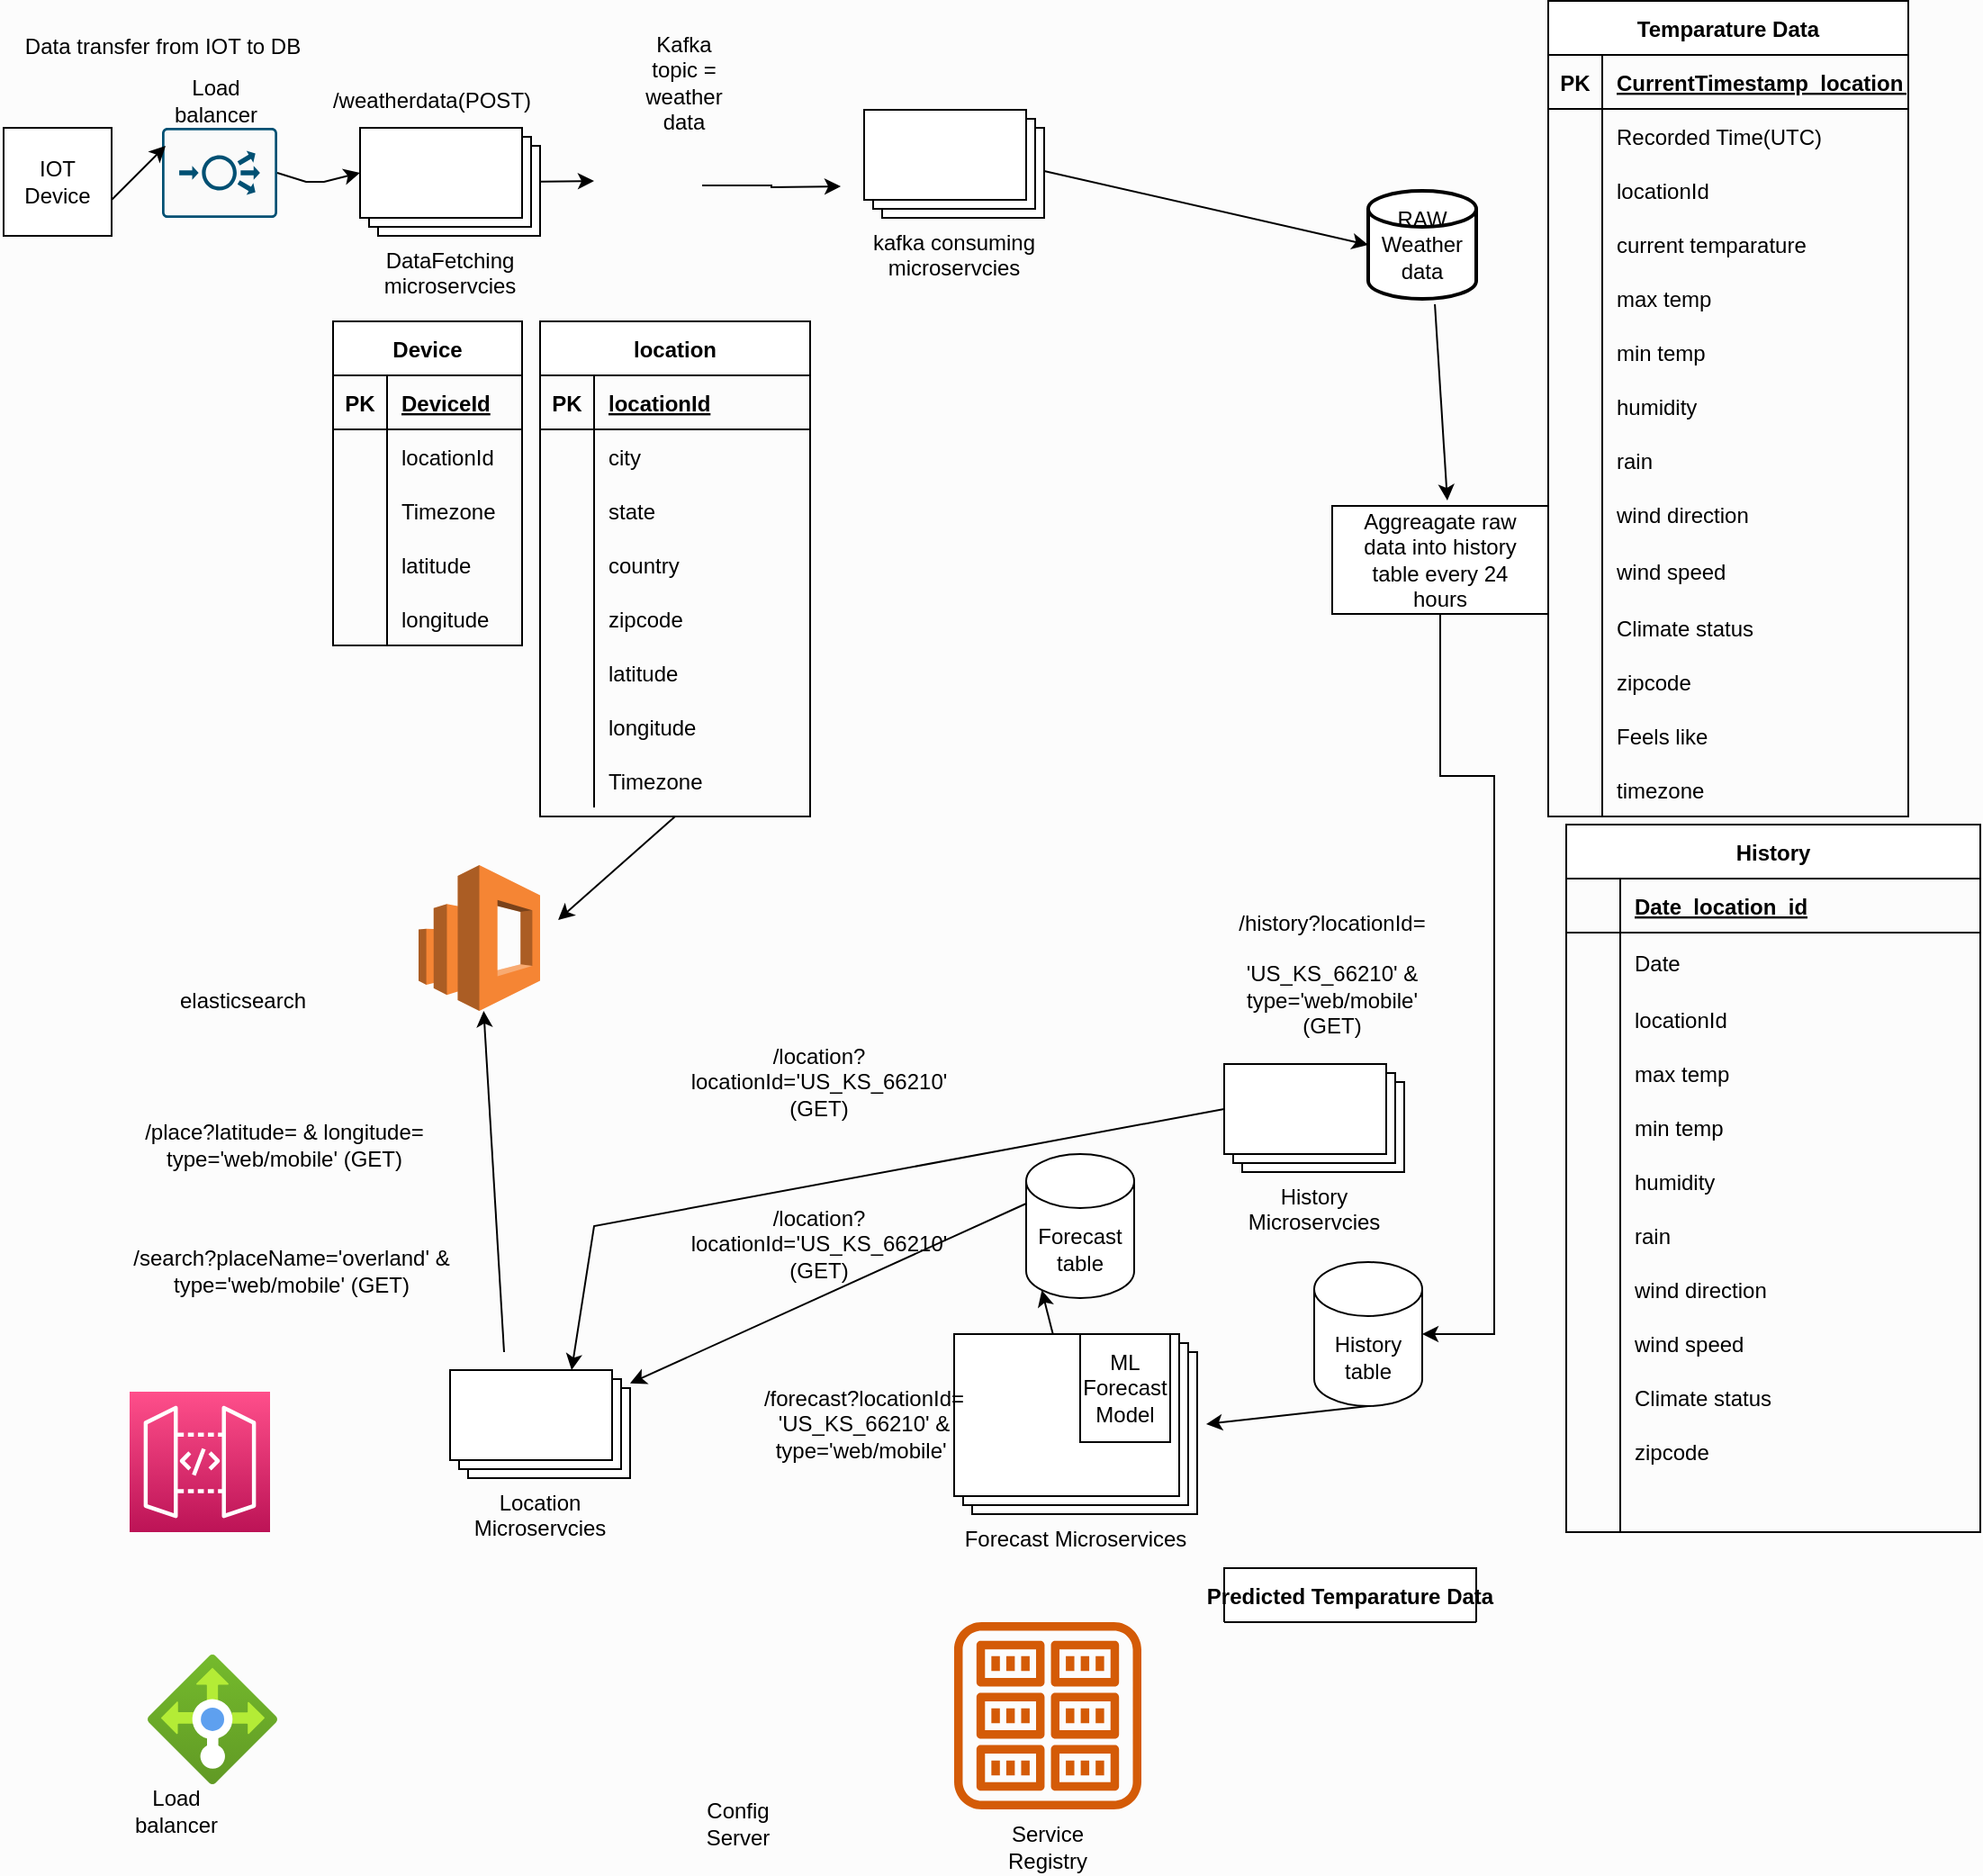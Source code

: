 <mxfile version="20.8.5" type="github">
  <diagram id="Kw15r4TOTY1G-d9ZtBIo" name="Page-1">
    <mxGraphModel dx="1242" dy="1829" grid="1" gridSize="10" guides="1" tooltips="1" connect="1" arrows="1" fold="1" page="1" pageScale="1" pageWidth="850" pageHeight="1100" background="#fcfcfc" math="0" shadow="0">
      <root>
        <mxCell id="0" />
        <mxCell id="1" parent="0" />
        <mxCell id="KuOpHxnXDrvOaoRnEafy-1" value="IOT Device" style="rounded=0;whiteSpace=wrap;html=1;" vertex="1" parent="1">
          <mxGeometry x="2" y="70" width="60" height="60" as="geometry" />
        </mxCell>
        <mxCell id="KuOpHxnXDrvOaoRnEafy-50" value="" style="endArrow=classic;html=1;rounded=0;" edge="1" parent="1">
          <mxGeometry width="50" height="50" relative="1" as="geometry">
            <mxPoint x="290" y="100" as="sourcePoint" />
            <mxPoint x="330" y="99.5" as="targetPoint" />
          </mxGeometry>
        </mxCell>
        <mxCell id="KuOpHxnXDrvOaoRnEafy-53" value="RAW&lt;br&gt;Weather data" style="strokeWidth=2;html=1;shape=mxgraph.flowchart.database;whiteSpace=wrap;" vertex="1" parent="1">
          <mxGeometry x="760" y="105" width="60" height="60" as="geometry" />
        </mxCell>
        <mxCell id="KuOpHxnXDrvOaoRnEafy-54" value="Temparature Data" style="shape=table;startSize=30;container=1;collapsible=1;childLayout=tableLayout;fixedRows=1;rowLines=0;fontStyle=1;align=center;resizeLast=1;" vertex="1" parent="1">
          <mxGeometry x="860" y="-0.5" width="200" height="453" as="geometry">
            <mxRectangle x="910" y="10" width="140" height="30" as="alternateBounds" />
          </mxGeometry>
        </mxCell>
        <mxCell id="KuOpHxnXDrvOaoRnEafy-55" value="" style="shape=tableRow;horizontal=0;startSize=0;swimlaneHead=0;swimlaneBody=0;fillColor=none;collapsible=0;dropTarget=0;points=[[0,0.5],[1,0.5]];portConstraint=eastwest;top=0;left=0;right=0;bottom=1;" vertex="1" parent="KuOpHxnXDrvOaoRnEafy-54">
          <mxGeometry y="30" width="200" height="30" as="geometry" />
        </mxCell>
        <mxCell id="KuOpHxnXDrvOaoRnEafy-56" value="PK" style="shape=partialRectangle;connectable=0;fillColor=none;top=0;left=0;bottom=0;right=0;fontStyle=1;overflow=hidden;" vertex="1" parent="KuOpHxnXDrvOaoRnEafy-55">
          <mxGeometry width="30" height="30" as="geometry">
            <mxRectangle width="30" height="30" as="alternateBounds" />
          </mxGeometry>
        </mxCell>
        <mxCell id="KuOpHxnXDrvOaoRnEafy-57" value="CurrentTimestamp_location_id" style="shape=partialRectangle;connectable=0;fillColor=none;top=0;left=0;bottom=0;right=0;align=left;spacingLeft=6;fontStyle=5;overflow=hidden;" vertex="1" parent="KuOpHxnXDrvOaoRnEafy-55">
          <mxGeometry x="30" width="170" height="30" as="geometry">
            <mxRectangle width="170" height="30" as="alternateBounds" />
          </mxGeometry>
        </mxCell>
        <mxCell id="KuOpHxnXDrvOaoRnEafy-58" value="" style="shape=tableRow;horizontal=0;startSize=0;swimlaneHead=0;swimlaneBody=0;fillColor=none;collapsible=0;dropTarget=0;points=[[0,0.5],[1,0.5]];portConstraint=eastwest;top=0;left=0;right=0;bottom=0;" vertex="1" parent="KuOpHxnXDrvOaoRnEafy-54">
          <mxGeometry y="60" width="200" height="30" as="geometry" />
        </mxCell>
        <mxCell id="KuOpHxnXDrvOaoRnEafy-59" value="" style="shape=partialRectangle;connectable=0;fillColor=none;top=0;left=0;bottom=0;right=0;editable=1;overflow=hidden;" vertex="1" parent="KuOpHxnXDrvOaoRnEafy-58">
          <mxGeometry width="30" height="30" as="geometry">
            <mxRectangle width="30" height="30" as="alternateBounds" />
          </mxGeometry>
        </mxCell>
        <mxCell id="KuOpHxnXDrvOaoRnEafy-60" value="Recorded Time(UTC)" style="shape=partialRectangle;connectable=0;fillColor=none;top=0;left=0;bottom=0;right=0;align=left;spacingLeft=6;overflow=hidden;" vertex="1" parent="KuOpHxnXDrvOaoRnEafy-58">
          <mxGeometry x="30" width="170" height="30" as="geometry">
            <mxRectangle width="170" height="30" as="alternateBounds" />
          </mxGeometry>
        </mxCell>
        <mxCell id="KuOpHxnXDrvOaoRnEafy-132" value="" style="shape=tableRow;horizontal=0;startSize=0;swimlaneHead=0;swimlaneBody=0;fillColor=none;collapsible=0;dropTarget=0;points=[[0,0.5],[1,0.5]];portConstraint=eastwest;top=0;left=0;right=0;bottom=0;" vertex="1" parent="KuOpHxnXDrvOaoRnEafy-54">
          <mxGeometry y="90" width="200" height="30" as="geometry" />
        </mxCell>
        <mxCell id="KuOpHxnXDrvOaoRnEafy-133" value="" style="shape=partialRectangle;connectable=0;fillColor=none;top=0;left=0;bottom=0;right=0;editable=1;overflow=hidden;" vertex="1" parent="KuOpHxnXDrvOaoRnEafy-132">
          <mxGeometry width="30" height="30" as="geometry">
            <mxRectangle width="30" height="30" as="alternateBounds" />
          </mxGeometry>
        </mxCell>
        <mxCell id="KuOpHxnXDrvOaoRnEafy-134" value="locationId" style="shape=partialRectangle;connectable=0;fillColor=none;top=0;left=0;bottom=0;right=0;align=left;spacingLeft=6;overflow=hidden;" vertex="1" parent="KuOpHxnXDrvOaoRnEafy-132">
          <mxGeometry x="30" width="170" height="30" as="geometry">
            <mxRectangle width="170" height="30" as="alternateBounds" />
          </mxGeometry>
        </mxCell>
        <mxCell id="KuOpHxnXDrvOaoRnEafy-61" value="" style="shape=tableRow;horizontal=0;startSize=0;swimlaneHead=0;swimlaneBody=0;fillColor=none;collapsible=0;dropTarget=0;points=[[0,0.5],[1,0.5]];portConstraint=eastwest;top=0;left=0;right=0;bottom=0;" vertex="1" parent="KuOpHxnXDrvOaoRnEafy-54">
          <mxGeometry y="120" width="200" height="30" as="geometry" />
        </mxCell>
        <mxCell id="KuOpHxnXDrvOaoRnEafy-62" value="" style="shape=partialRectangle;connectable=0;fillColor=none;top=0;left=0;bottom=0;right=0;editable=1;overflow=hidden;" vertex="1" parent="KuOpHxnXDrvOaoRnEafy-61">
          <mxGeometry width="30" height="30" as="geometry">
            <mxRectangle width="30" height="30" as="alternateBounds" />
          </mxGeometry>
        </mxCell>
        <mxCell id="KuOpHxnXDrvOaoRnEafy-63" value="current temparature" style="shape=partialRectangle;connectable=0;fillColor=none;top=0;left=0;bottom=0;right=0;align=left;spacingLeft=6;overflow=hidden;" vertex="1" parent="KuOpHxnXDrvOaoRnEafy-61">
          <mxGeometry x="30" width="170" height="30" as="geometry">
            <mxRectangle width="170" height="30" as="alternateBounds" />
          </mxGeometry>
        </mxCell>
        <mxCell id="KuOpHxnXDrvOaoRnEafy-64" value="" style="shape=tableRow;horizontal=0;startSize=0;swimlaneHead=0;swimlaneBody=0;fillColor=none;collapsible=0;dropTarget=0;points=[[0,0.5],[1,0.5]];portConstraint=eastwest;top=0;left=0;right=0;bottom=0;" vertex="1" parent="KuOpHxnXDrvOaoRnEafy-54">
          <mxGeometry y="150" width="200" height="30" as="geometry" />
        </mxCell>
        <mxCell id="KuOpHxnXDrvOaoRnEafy-65" value="" style="shape=partialRectangle;connectable=0;fillColor=none;top=0;left=0;bottom=0;right=0;editable=1;overflow=hidden;" vertex="1" parent="KuOpHxnXDrvOaoRnEafy-64">
          <mxGeometry width="30" height="30" as="geometry">
            <mxRectangle width="30" height="30" as="alternateBounds" />
          </mxGeometry>
        </mxCell>
        <mxCell id="KuOpHxnXDrvOaoRnEafy-66" value="max temp" style="shape=partialRectangle;connectable=0;fillColor=none;top=0;left=0;bottom=0;right=0;align=left;spacingLeft=6;overflow=hidden;" vertex="1" parent="KuOpHxnXDrvOaoRnEafy-64">
          <mxGeometry x="30" width="170" height="30" as="geometry">
            <mxRectangle width="170" height="30" as="alternateBounds" />
          </mxGeometry>
        </mxCell>
        <mxCell id="KuOpHxnXDrvOaoRnEafy-114" value="" style="shape=tableRow;horizontal=0;startSize=0;swimlaneHead=0;swimlaneBody=0;fillColor=none;collapsible=0;dropTarget=0;points=[[0,0.5],[1,0.5]];portConstraint=eastwest;top=0;left=0;right=0;bottom=0;" vertex="1" parent="KuOpHxnXDrvOaoRnEafy-54">
          <mxGeometry y="180" width="200" height="30" as="geometry" />
        </mxCell>
        <mxCell id="KuOpHxnXDrvOaoRnEafy-115" value="" style="shape=partialRectangle;connectable=0;fillColor=none;top=0;left=0;bottom=0;right=0;editable=1;overflow=hidden;" vertex="1" parent="KuOpHxnXDrvOaoRnEafy-114">
          <mxGeometry width="30" height="30" as="geometry">
            <mxRectangle width="30" height="30" as="alternateBounds" />
          </mxGeometry>
        </mxCell>
        <mxCell id="KuOpHxnXDrvOaoRnEafy-116" value="min temp" style="shape=partialRectangle;connectable=0;fillColor=none;top=0;left=0;bottom=0;right=0;align=left;spacingLeft=6;overflow=hidden;" vertex="1" parent="KuOpHxnXDrvOaoRnEafy-114">
          <mxGeometry x="30" width="170" height="30" as="geometry">
            <mxRectangle width="170" height="30" as="alternateBounds" />
          </mxGeometry>
        </mxCell>
        <mxCell id="KuOpHxnXDrvOaoRnEafy-117" value="" style="shape=tableRow;horizontal=0;startSize=0;swimlaneHead=0;swimlaneBody=0;fillColor=none;collapsible=0;dropTarget=0;points=[[0,0.5],[1,0.5]];portConstraint=eastwest;top=0;left=0;right=0;bottom=0;" vertex="1" parent="KuOpHxnXDrvOaoRnEafy-54">
          <mxGeometry y="210" width="200" height="30" as="geometry" />
        </mxCell>
        <mxCell id="KuOpHxnXDrvOaoRnEafy-118" value="" style="shape=partialRectangle;connectable=0;fillColor=none;top=0;left=0;bottom=0;right=0;editable=1;overflow=hidden;" vertex="1" parent="KuOpHxnXDrvOaoRnEafy-117">
          <mxGeometry width="30" height="30" as="geometry">
            <mxRectangle width="30" height="30" as="alternateBounds" />
          </mxGeometry>
        </mxCell>
        <mxCell id="KuOpHxnXDrvOaoRnEafy-119" value="humidity" style="shape=partialRectangle;connectable=0;fillColor=none;top=0;left=0;bottom=0;right=0;align=left;spacingLeft=6;overflow=hidden;" vertex="1" parent="KuOpHxnXDrvOaoRnEafy-117">
          <mxGeometry x="30" width="170" height="30" as="geometry">
            <mxRectangle width="170" height="30" as="alternateBounds" />
          </mxGeometry>
        </mxCell>
        <mxCell id="KuOpHxnXDrvOaoRnEafy-120" value="" style="shape=tableRow;horizontal=0;startSize=0;swimlaneHead=0;swimlaneBody=0;fillColor=none;collapsible=0;dropTarget=0;points=[[0,0.5],[1,0.5]];portConstraint=eastwest;top=0;left=0;right=0;bottom=0;" vertex="1" parent="KuOpHxnXDrvOaoRnEafy-54">
          <mxGeometry y="240" width="200" height="30" as="geometry" />
        </mxCell>
        <mxCell id="KuOpHxnXDrvOaoRnEafy-121" value="" style="shape=partialRectangle;connectable=0;fillColor=none;top=0;left=0;bottom=0;right=0;editable=1;overflow=hidden;" vertex="1" parent="KuOpHxnXDrvOaoRnEafy-120">
          <mxGeometry width="30" height="30" as="geometry">
            <mxRectangle width="30" height="30" as="alternateBounds" />
          </mxGeometry>
        </mxCell>
        <mxCell id="KuOpHxnXDrvOaoRnEafy-122" value="rain" style="shape=partialRectangle;connectable=0;fillColor=none;top=0;left=0;bottom=0;right=0;align=left;spacingLeft=6;overflow=hidden;" vertex="1" parent="KuOpHxnXDrvOaoRnEafy-120">
          <mxGeometry x="30" width="170" height="30" as="geometry">
            <mxRectangle width="170" height="30" as="alternateBounds" />
          </mxGeometry>
        </mxCell>
        <mxCell id="KuOpHxnXDrvOaoRnEafy-123" value="" style="shape=tableRow;horizontal=0;startSize=0;swimlaneHead=0;swimlaneBody=0;fillColor=none;collapsible=0;dropTarget=0;points=[[0,0.5],[1,0.5]];portConstraint=eastwest;top=0;left=0;right=0;bottom=0;" vertex="1" parent="KuOpHxnXDrvOaoRnEafy-54">
          <mxGeometry y="270" width="200" height="30" as="geometry" />
        </mxCell>
        <mxCell id="KuOpHxnXDrvOaoRnEafy-124" value="" style="shape=partialRectangle;connectable=0;fillColor=none;top=0;left=0;bottom=0;right=0;editable=1;overflow=hidden;" vertex="1" parent="KuOpHxnXDrvOaoRnEafy-123">
          <mxGeometry width="30" height="30" as="geometry">
            <mxRectangle width="30" height="30" as="alternateBounds" />
          </mxGeometry>
        </mxCell>
        <mxCell id="KuOpHxnXDrvOaoRnEafy-125" value="wind direction" style="shape=partialRectangle;connectable=0;fillColor=none;top=0;left=0;bottom=0;right=0;align=left;spacingLeft=6;overflow=hidden;" vertex="1" parent="KuOpHxnXDrvOaoRnEafy-123">
          <mxGeometry x="30" width="170" height="30" as="geometry">
            <mxRectangle width="170" height="30" as="alternateBounds" />
          </mxGeometry>
        </mxCell>
        <mxCell id="KuOpHxnXDrvOaoRnEafy-126" value="" style="shape=tableRow;horizontal=0;startSize=0;swimlaneHead=0;swimlaneBody=0;fillColor=none;collapsible=0;dropTarget=0;points=[[0,0.5],[1,0.5]];portConstraint=eastwest;top=0;left=0;right=0;bottom=0;" vertex="1" parent="KuOpHxnXDrvOaoRnEafy-54">
          <mxGeometry y="300" width="200" height="33" as="geometry" />
        </mxCell>
        <mxCell id="KuOpHxnXDrvOaoRnEafy-127" value="" style="shape=partialRectangle;connectable=0;fillColor=none;top=0;left=0;bottom=0;right=0;editable=1;overflow=hidden;" vertex="1" parent="KuOpHxnXDrvOaoRnEafy-126">
          <mxGeometry width="30" height="33" as="geometry">
            <mxRectangle width="30" height="33" as="alternateBounds" />
          </mxGeometry>
        </mxCell>
        <mxCell id="KuOpHxnXDrvOaoRnEafy-128" value="wind speed" style="shape=partialRectangle;connectable=0;fillColor=none;top=0;left=0;bottom=0;right=0;align=left;spacingLeft=6;overflow=hidden;" vertex="1" parent="KuOpHxnXDrvOaoRnEafy-126">
          <mxGeometry x="30" width="170" height="33" as="geometry">
            <mxRectangle width="170" height="33" as="alternateBounds" />
          </mxGeometry>
        </mxCell>
        <mxCell id="KuOpHxnXDrvOaoRnEafy-129" value="" style="shape=tableRow;horizontal=0;startSize=0;swimlaneHead=0;swimlaneBody=0;fillColor=none;collapsible=0;dropTarget=0;points=[[0,0.5],[1,0.5]];portConstraint=eastwest;top=0;left=0;right=0;bottom=0;" vertex="1" parent="KuOpHxnXDrvOaoRnEafy-54">
          <mxGeometry y="333" width="200" height="30" as="geometry" />
        </mxCell>
        <mxCell id="KuOpHxnXDrvOaoRnEafy-130" value="" style="shape=partialRectangle;connectable=0;fillColor=none;top=0;left=0;bottom=0;right=0;editable=1;overflow=hidden;" vertex="1" parent="KuOpHxnXDrvOaoRnEafy-129">
          <mxGeometry width="30" height="30" as="geometry">
            <mxRectangle width="30" height="30" as="alternateBounds" />
          </mxGeometry>
        </mxCell>
        <mxCell id="KuOpHxnXDrvOaoRnEafy-131" value="Climate status" style="shape=partialRectangle;connectable=0;fillColor=none;top=0;left=0;bottom=0;right=0;align=left;spacingLeft=6;overflow=hidden;" vertex="1" parent="KuOpHxnXDrvOaoRnEafy-129">
          <mxGeometry x="30" width="170" height="30" as="geometry">
            <mxRectangle width="170" height="30" as="alternateBounds" />
          </mxGeometry>
        </mxCell>
        <mxCell id="KuOpHxnXDrvOaoRnEafy-135" value="" style="shape=tableRow;horizontal=0;startSize=0;swimlaneHead=0;swimlaneBody=0;fillColor=none;collapsible=0;dropTarget=0;points=[[0,0.5],[1,0.5]];portConstraint=eastwest;top=0;left=0;right=0;bottom=0;" vertex="1" parent="KuOpHxnXDrvOaoRnEafy-54">
          <mxGeometry y="363" width="200" height="30" as="geometry" />
        </mxCell>
        <mxCell id="KuOpHxnXDrvOaoRnEafy-136" value="" style="shape=partialRectangle;connectable=0;fillColor=none;top=0;left=0;bottom=0;right=0;editable=1;overflow=hidden;" vertex="1" parent="KuOpHxnXDrvOaoRnEafy-135">
          <mxGeometry width="30" height="30" as="geometry">
            <mxRectangle width="30" height="30" as="alternateBounds" />
          </mxGeometry>
        </mxCell>
        <mxCell id="KuOpHxnXDrvOaoRnEafy-137" value="zipcode" style="shape=partialRectangle;connectable=0;fillColor=none;top=0;left=0;bottom=0;right=0;align=left;spacingLeft=6;overflow=hidden;" vertex="1" parent="KuOpHxnXDrvOaoRnEafy-135">
          <mxGeometry x="30" width="170" height="30" as="geometry">
            <mxRectangle width="170" height="30" as="alternateBounds" />
          </mxGeometry>
        </mxCell>
        <mxCell id="KuOpHxnXDrvOaoRnEafy-166" value="" style="shape=tableRow;horizontal=0;startSize=0;swimlaneHead=0;swimlaneBody=0;fillColor=none;collapsible=0;dropTarget=0;points=[[0,0.5],[1,0.5]];portConstraint=eastwest;top=0;left=0;right=0;bottom=0;" vertex="1" parent="KuOpHxnXDrvOaoRnEafy-54">
          <mxGeometry y="393" width="200" height="30" as="geometry" />
        </mxCell>
        <mxCell id="KuOpHxnXDrvOaoRnEafy-167" value="" style="shape=partialRectangle;connectable=0;fillColor=none;top=0;left=0;bottom=0;right=0;editable=1;overflow=hidden;" vertex="1" parent="KuOpHxnXDrvOaoRnEafy-166">
          <mxGeometry width="30" height="30" as="geometry">
            <mxRectangle width="30" height="30" as="alternateBounds" />
          </mxGeometry>
        </mxCell>
        <mxCell id="KuOpHxnXDrvOaoRnEafy-168" value="Feels like" style="shape=partialRectangle;connectable=0;fillColor=none;top=0;left=0;bottom=0;right=0;align=left;spacingLeft=6;overflow=hidden;" vertex="1" parent="KuOpHxnXDrvOaoRnEafy-166">
          <mxGeometry x="30" width="170" height="30" as="geometry">
            <mxRectangle width="170" height="30" as="alternateBounds" />
          </mxGeometry>
        </mxCell>
        <mxCell id="KuOpHxnXDrvOaoRnEafy-176" value="" style="shape=tableRow;horizontal=0;startSize=0;swimlaneHead=0;swimlaneBody=0;fillColor=none;collapsible=0;dropTarget=0;points=[[0,0.5],[1,0.5]];portConstraint=eastwest;top=0;left=0;right=0;bottom=0;" vertex="1" parent="KuOpHxnXDrvOaoRnEafy-54">
          <mxGeometry y="423" width="200" height="30" as="geometry" />
        </mxCell>
        <mxCell id="KuOpHxnXDrvOaoRnEafy-177" value="" style="shape=partialRectangle;connectable=0;fillColor=none;top=0;left=0;bottom=0;right=0;editable=1;overflow=hidden;" vertex="1" parent="KuOpHxnXDrvOaoRnEafy-176">
          <mxGeometry width="30" height="30" as="geometry">
            <mxRectangle width="30" height="30" as="alternateBounds" />
          </mxGeometry>
        </mxCell>
        <mxCell id="KuOpHxnXDrvOaoRnEafy-178" value="timezone" style="shape=partialRectangle;connectable=0;fillColor=none;top=0;left=0;bottom=0;right=0;align=left;spacingLeft=6;overflow=hidden;" vertex="1" parent="KuOpHxnXDrvOaoRnEafy-176">
          <mxGeometry x="30" width="170" height="30" as="geometry">
            <mxRectangle width="170" height="30" as="alternateBounds" />
          </mxGeometry>
        </mxCell>
        <mxCell id="KuOpHxnXDrvOaoRnEafy-67" value="location" style="shape=table;startSize=30;container=1;collapsible=1;childLayout=tableLayout;fixedRows=1;rowLines=0;fontStyle=1;align=center;resizeLast=1;" vertex="1" parent="1">
          <mxGeometry x="300" y="177.5" width="150" height="275" as="geometry">
            <mxRectangle x="300" y="177.5" width="90" height="30" as="alternateBounds" />
          </mxGeometry>
        </mxCell>
        <mxCell id="KuOpHxnXDrvOaoRnEafy-68" value="" style="shape=tableRow;horizontal=0;startSize=0;swimlaneHead=0;swimlaneBody=0;fillColor=none;collapsible=0;dropTarget=0;points=[[0,0.5],[1,0.5]];portConstraint=eastwest;top=0;left=0;right=0;bottom=1;" vertex="1" parent="KuOpHxnXDrvOaoRnEafy-67">
          <mxGeometry y="30" width="150" height="30" as="geometry" />
        </mxCell>
        <mxCell id="KuOpHxnXDrvOaoRnEafy-69" value="PK" style="shape=partialRectangle;connectable=0;fillColor=none;top=0;left=0;bottom=0;right=0;fontStyle=1;overflow=hidden;" vertex="1" parent="KuOpHxnXDrvOaoRnEafy-68">
          <mxGeometry width="30" height="30" as="geometry">
            <mxRectangle width="30" height="30" as="alternateBounds" />
          </mxGeometry>
        </mxCell>
        <mxCell id="KuOpHxnXDrvOaoRnEafy-70" value="locationId" style="shape=partialRectangle;connectable=0;fillColor=none;top=0;left=0;bottom=0;right=0;align=left;spacingLeft=6;fontStyle=5;overflow=hidden;" vertex="1" parent="KuOpHxnXDrvOaoRnEafy-68">
          <mxGeometry x="30" width="120" height="30" as="geometry">
            <mxRectangle width="120" height="30" as="alternateBounds" />
          </mxGeometry>
        </mxCell>
        <mxCell id="KuOpHxnXDrvOaoRnEafy-71" value="" style="shape=tableRow;horizontal=0;startSize=0;swimlaneHead=0;swimlaneBody=0;fillColor=none;collapsible=0;dropTarget=0;points=[[0,0.5],[1,0.5]];portConstraint=eastwest;top=0;left=0;right=0;bottom=0;" vertex="1" parent="KuOpHxnXDrvOaoRnEafy-67">
          <mxGeometry y="60" width="150" height="30" as="geometry" />
        </mxCell>
        <mxCell id="KuOpHxnXDrvOaoRnEafy-72" value="" style="shape=partialRectangle;connectable=0;fillColor=none;top=0;left=0;bottom=0;right=0;editable=1;overflow=hidden;" vertex="1" parent="KuOpHxnXDrvOaoRnEafy-71">
          <mxGeometry width="30" height="30" as="geometry">
            <mxRectangle width="30" height="30" as="alternateBounds" />
          </mxGeometry>
        </mxCell>
        <mxCell id="KuOpHxnXDrvOaoRnEafy-73" value="city" style="shape=partialRectangle;connectable=0;fillColor=none;top=0;left=0;bottom=0;right=0;align=left;spacingLeft=6;overflow=hidden;" vertex="1" parent="KuOpHxnXDrvOaoRnEafy-71">
          <mxGeometry x="30" width="120" height="30" as="geometry">
            <mxRectangle width="120" height="30" as="alternateBounds" />
          </mxGeometry>
        </mxCell>
        <mxCell id="KuOpHxnXDrvOaoRnEafy-74" value="" style="shape=tableRow;horizontal=0;startSize=0;swimlaneHead=0;swimlaneBody=0;fillColor=none;collapsible=0;dropTarget=0;points=[[0,0.5],[1,0.5]];portConstraint=eastwest;top=0;left=0;right=0;bottom=0;" vertex="1" parent="KuOpHxnXDrvOaoRnEafy-67">
          <mxGeometry y="90" width="150" height="30" as="geometry" />
        </mxCell>
        <mxCell id="KuOpHxnXDrvOaoRnEafy-75" value="" style="shape=partialRectangle;connectable=0;fillColor=none;top=0;left=0;bottom=0;right=0;editable=1;overflow=hidden;" vertex="1" parent="KuOpHxnXDrvOaoRnEafy-74">
          <mxGeometry width="30" height="30" as="geometry">
            <mxRectangle width="30" height="30" as="alternateBounds" />
          </mxGeometry>
        </mxCell>
        <mxCell id="KuOpHxnXDrvOaoRnEafy-76" value="state" style="shape=partialRectangle;connectable=0;fillColor=none;top=0;left=0;bottom=0;right=0;align=left;spacingLeft=6;overflow=hidden;" vertex="1" parent="KuOpHxnXDrvOaoRnEafy-74">
          <mxGeometry x="30" width="120" height="30" as="geometry">
            <mxRectangle width="120" height="30" as="alternateBounds" />
          </mxGeometry>
        </mxCell>
        <mxCell id="KuOpHxnXDrvOaoRnEafy-77" value="" style="shape=tableRow;horizontal=0;startSize=0;swimlaneHead=0;swimlaneBody=0;fillColor=none;collapsible=0;dropTarget=0;points=[[0,0.5],[1,0.5]];portConstraint=eastwest;top=0;left=0;right=0;bottom=0;" vertex="1" parent="KuOpHxnXDrvOaoRnEafy-67">
          <mxGeometry y="120" width="150" height="30" as="geometry" />
        </mxCell>
        <mxCell id="KuOpHxnXDrvOaoRnEafy-78" value="" style="shape=partialRectangle;connectable=0;fillColor=none;top=0;left=0;bottom=0;right=0;editable=1;overflow=hidden;" vertex="1" parent="KuOpHxnXDrvOaoRnEafy-77">
          <mxGeometry width="30" height="30" as="geometry">
            <mxRectangle width="30" height="30" as="alternateBounds" />
          </mxGeometry>
        </mxCell>
        <mxCell id="KuOpHxnXDrvOaoRnEafy-79" value="country" style="shape=partialRectangle;connectable=0;fillColor=none;top=0;left=0;bottom=0;right=0;align=left;spacingLeft=6;overflow=hidden;" vertex="1" parent="KuOpHxnXDrvOaoRnEafy-77">
          <mxGeometry x="30" width="120" height="30" as="geometry">
            <mxRectangle width="120" height="30" as="alternateBounds" />
          </mxGeometry>
        </mxCell>
        <mxCell id="KuOpHxnXDrvOaoRnEafy-108" value="" style="shape=tableRow;horizontal=0;startSize=0;swimlaneHead=0;swimlaneBody=0;fillColor=none;collapsible=0;dropTarget=0;points=[[0,0.5],[1,0.5]];portConstraint=eastwest;top=0;left=0;right=0;bottom=0;" vertex="1" parent="KuOpHxnXDrvOaoRnEafy-67">
          <mxGeometry y="150" width="150" height="30" as="geometry" />
        </mxCell>
        <mxCell id="KuOpHxnXDrvOaoRnEafy-109" value="" style="shape=partialRectangle;connectable=0;fillColor=none;top=0;left=0;bottom=0;right=0;editable=1;overflow=hidden;" vertex="1" parent="KuOpHxnXDrvOaoRnEafy-108">
          <mxGeometry width="30" height="30" as="geometry">
            <mxRectangle width="30" height="30" as="alternateBounds" />
          </mxGeometry>
        </mxCell>
        <mxCell id="KuOpHxnXDrvOaoRnEafy-110" value="zipcode" style="shape=partialRectangle;connectable=0;fillColor=none;top=0;left=0;bottom=0;right=0;align=left;spacingLeft=6;overflow=hidden;" vertex="1" parent="KuOpHxnXDrvOaoRnEafy-108">
          <mxGeometry x="30" width="120" height="30" as="geometry">
            <mxRectangle width="120" height="30" as="alternateBounds" />
          </mxGeometry>
        </mxCell>
        <mxCell id="KuOpHxnXDrvOaoRnEafy-384" value="" style="shape=tableRow;horizontal=0;startSize=0;swimlaneHead=0;swimlaneBody=0;fillColor=none;collapsible=0;dropTarget=0;points=[[0,0.5],[1,0.5]];portConstraint=eastwest;top=0;left=0;right=0;bottom=0;" vertex="1" parent="KuOpHxnXDrvOaoRnEafy-67">
          <mxGeometry y="180" width="150" height="30" as="geometry" />
        </mxCell>
        <mxCell id="KuOpHxnXDrvOaoRnEafy-385" value="" style="shape=partialRectangle;connectable=0;fillColor=none;top=0;left=0;bottom=0;right=0;editable=1;overflow=hidden;" vertex="1" parent="KuOpHxnXDrvOaoRnEafy-384">
          <mxGeometry width="30" height="30" as="geometry">
            <mxRectangle width="30" height="30" as="alternateBounds" />
          </mxGeometry>
        </mxCell>
        <mxCell id="KuOpHxnXDrvOaoRnEafy-386" value="latitude" style="shape=partialRectangle;connectable=0;fillColor=none;top=0;left=0;bottom=0;right=0;align=left;spacingLeft=6;overflow=hidden;" vertex="1" parent="KuOpHxnXDrvOaoRnEafy-384">
          <mxGeometry x="30" width="120" height="30" as="geometry">
            <mxRectangle width="120" height="30" as="alternateBounds" />
          </mxGeometry>
        </mxCell>
        <mxCell id="KuOpHxnXDrvOaoRnEafy-387" value="" style="shape=tableRow;horizontal=0;startSize=0;swimlaneHead=0;swimlaneBody=0;fillColor=none;collapsible=0;dropTarget=0;points=[[0,0.5],[1,0.5]];portConstraint=eastwest;top=0;left=0;right=0;bottom=0;" vertex="1" parent="KuOpHxnXDrvOaoRnEafy-67">
          <mxGeometry y="210" width="150" height="30" as="geometry" />
        </mxCell>
        <mxCell id="KuOpHxnXDrvOaoRnEafy-388" value="" style="shape=partialRectangle;connectable=0;fillColor=none;top=0;left=0;bottom=0;right=0;editable=1;overflow=hidden;" vertex="1" parent="KuOpHxnXDrvOaoRnEafy-387">
          <mxGeometry width="30" height="30" as="geometry">
            <mxRectangle width="30" height="30" as="alternateBounds" />
          </mxGeometry>
        </mxCell>
        <mxCell id="KuOpHxnXDrvOaoRnEafy-389" value="longitude" style="shape=partialRectangle;connectable=0;fillColor=none;top=0;left=0;bottom=0;right=0;align=left;spacingLeft=6;overflow=hidden;" vertex="1" parent="KuOpHxnXDrvOaoRnEafy-387">
          <mxGeometry x="30" width="120" height="30" as="geometry">
            <mxRectangle width="120" height="30" as="alternateBounds" />
          </mxGeometry>
        </mxCell>
        <mxCell id="KuOpHxnXDrvOaoRnEafy-390" value="" style="shape=tableRow;horizontal=0;startSize=0;swimlaneHead=0;swimlaneBody=0;fillColor=none;collapsible=0;dropTarget=0;points=[[0,0.5],[1,0.5]];portConstraint=eastwest;top=0;left=0;right=0;bottom=0;" vertex="1" parent="KuOpHxnXDrvOaoRnEafy-67">
          <mxGeometry y="240" width="150" height="30" as="geometry" />
        </mxCell>
        <mxCell id="KuOpHxnXDrvOaoRnEafy-391" value="" style="shape=partialRectangle;connectable=0;fillColor=none;top=0;left=0;bottom=0;right=0;editable=1;overflow=hidden;" vertex="1" parent="KuOpHxnXDrvOaoRnEafy-390">
          <mxGeometry width="30" height="30" as="geometry">
            <mxRectangle width="30" height="30" as="alternateBounds" />
          </mxGeometry>
        </mxCell>
        <mxCell id="KuOpHxnXDrvOaoRnEafy-392" value="Timezone" style="shape=partialRectangle;connectable=0;fillColor=none;top=0;left=0;bottom=0;right=0;align=left;spacingLeft=6;overflow=hidden;" vertex="1" parent="KuOpHxnXDrvOaoRnEafy-390">
          <mxGeometry x="30" width="120" height="30" as="geometry">
            <mxRectangle width="120" height="30" as="alternateBounds" />
          </mxGeometry>
        </mxCell>
        <mxCell id="KuOpHxnXDrvOaoRnEafy-80" value="Device" style="shape=table;startSize=30;container=1;collapsible=1;childLayout=tableLayout;fixedRows=1;rowLines=0;fontStyle=1;align=center;resizeLast=1;" vertex="1" parent="1">
          <mxGeometry x="185" y="177.5" width="105" height="180" as="geometry">
            <mxRectangle x="185" y="177.5" width="80" height="30" as="alternateBounds" />
          </mxGeometry>
        </mxCell>
        <mxCell id="KuOpHxnXDrvOaoRnEafy-81" value="" style="shape=tableRow;horizontal=0;startSize=0;swimlaneHead=0;swimlaneBody=0;fillColor=none;collapsible=0;dropTarget=0;points=[[0,0.5],[1,0.5]];portConstraint=eastwest;top=0;left=0;right=0;bottom=1;" vertex="1" parent="KuOpHxnXDrvOaoRnEafy-80">
          <mxGeometry y="30" width="105" height="30" as="geometry" />
        </mxCell>
        <mxCell id="KuOpHxnXDrvOaoRnEafy-82" value="PK" style="shape=partialRectangle;connectable=0;fillColor=none;top=0;left=0;bottom=0;right=0;fontStyle=1;overflow=hidden;" vertex="1" parent="KuOpHxnXDrvOaoRnEafy-81">
          <mxGeometry width="30" height="30" as="geometry">
            <mxRectangle width="30" height="30" as="alternateBounds" />
          </mxGeometry>
        </mxCell>
        <mxCell id="KuOpHxnXDrvOaoRnEafy-83" value="DeviceId" style="shape=partialRectangle;connectable=0;fillColor=none;top=0;left=0;bottom=0;right=0;align=left;spacingLeft=6;fontStyle=5;overflow=hidden;" vertex="1" parent="KuOpHxnXDrvOaoRnEafy-81">
          <mxGeometry x="30" width="75" height="30" as="geometry">
            <mxRectangle width="75" height="30" as="alternateBounds" />
          </mxGeometry>
        </mxCell>
        <mxCell id="KuOpHxnXDrvOaoRnEafy-84" value="" style="shape=tableRow;horizontal=0;startSize=0;swimlaneHead=0;swimlaneBody=0;fillColor=none;collapsible=0;dropTarget=0;points=[[0,0.5],[1,0.5]];portConstraint=eastwest;top=0;left=0;right=0;bottom=0;" vertex="1" parent="KuOpHxnXDrvOaoRnEafy-80">
          <mxGeometry y="60" width="105" height="30" as="geometry" />
        </mxCell>
        <mxCell id="KuOpHxnXDrvOaoRnEafy-85" value="" style="shape=partialRectangle;connectable=0;fillColor=none;top=0;left=0;bottom=0;right=0;editable=1;overflow=hidden;" vertex="1" parent="KuOpHxnXDrvOaoRnEafy-84">
          <mxGeometry width="30" height="30" as="geometry">
            <mxRectangle width="30" height="30" as="alternateBounds" />
          </mxGeometry>
        </mxCell>
        <mxCell id="KuOpHxnXDrvOaoRnEafy-86" value="locationId" style="shape=partialRectangle;connectable=0;fillColor=none;top=0;left=0;bottom=0;right=0;align=left;spacingLeft=6;overflow=hidden;" vertex="1" parent="KuOpHxnXDrvOaoRnEafy-84">
          <mxGeometry x="30" width="75" height="30" as="geometry">
            <mxRectangle width="75" height="30" as="alternateBounds" />
          </mxGeometry>
        </mxCell>
        <mxCell id="KuOpHxnXDrvOaoRnEafy-90" value="" style="shape=tableRow;horizontal=0;startSize=0;swimlaneHead=0;swimlaneBody=0;fillColor=none;collapsible=0;dropTarget=0;points=[[0,0.5],[1,0.5]];portConstraint=eastwest;top=0;left=0;right=0;bottom=0;" vertex="1" parent="KuOpHxnXDrvOaoRnEafy-80">
          <mxGeometry y="90" width="105" height="30" as="geometry" />
        </mxCell>
        <mxCell id="KuOpHxnXDrvOaoRnEafy-91" value="" style="shape=partialRectangle;connectable=0;fillColor=none;top=0;left=0;bottom=0;right=0;editable=1;overflow=hidden;" vertex="1" parent="KuOpHxnXDrvOaoRnEafy-90">
          <mxGeometry width="30" height="30" as="geometry">
            <mxRectangle width="30" height="30" as="alternateBounds" />
          </mxGeometry>
        </mxCell>
        <mxCell id="KuOpHxnXDrvOaoRnEafy-92" value="Timezone" style="shape=partialRectangle;connectable=0;fillColor=none;top=0;left=0;bottom=0;right=0;align=left;spacingLeft=6;overflow=hidden;" vertex="1" parent="KuOpHxnXDrvOaoRnEafy-90">
          <mxGeometry x="30" width="75" height="30" as="geometry">
            <mxRectangle width="75" height="30" as="alternateBounds" />
          </mxGeometry>
        </mxCell>
        <mxCell id="KuOpHxnXDrvOaoRnEafy-93" value="" style="shape=tableRow;horizontal=0;startSize=0;swimlaneHead=0;swimlaneBody=0;fillColor=none;collapsible=0;dropTarget=0;points=[[0,0.5],[1,0.5]];portConstraint=eastwest;top=0;left=0;right=0;bottom=0;" vertex="1" parent="KuOpHxnXDrvOaoRnEafy-80">
          <mxGeometry y="120" width="105" height="30" as="geometry" />
        </mxCell>
        <mxCell id="KuOpHxnXDrvOaoRnEafy-94" value="" style="shape=partialRectangle;connectable=0;fillColor=none;top=0;left=0;bottom=0;right=0;editable=1;overflow=hidden;" vertex="1" parent="KuOpHxnXDrvOaoRnEafy-93">
          <mxGeometry width="30" height="30" as="geometry">
            <mxRectangle width="30" height="30" as="alternateBounds" />
          </mxGeometry>
        </mxCell>
        <mxCell id="KuOpHxnXDrvOaoRnEafy-95" value="latitude" style="shape=partialRectangle;connectable=0;fillColor=none;top=0;left=0;bottom=0;right=0;align=left;spacingLeft=6;overflow=hidden;" vertex="1" parent="KuOpHxnXDrvOaoRnEafy-93">
          <mxGeometry x="30" width="75" height="30" as="geometry">
            <mxRectangle width="75" height="30" as="alternateBounds" />
          </mxGeometry>
        </mxCell>
        <mxCell id="KuOpHxnXDrvOaoRnEafy-96" value="" style="shape=tableRow;horizontal=0;startSize=0;swimlaneHead=0;swimlaneBody=0;fillColor=none;collapsible=0;dropTarget=0;points=[[0,0.5],[1,0.5]];portConstraint=eastwest;top=0;left=0;right=0;bottom=0;" vertex="1" parent="KuOpHxnXDrvOaoRnEafy-80">
          <mxGeometry y="150" width="105" height="30" as="geometry" />
        </mxCell>
        <mxCell id="KuOpHxnXDrvOaoRnEafy-97" value="" style="shape=partialRectangle;connectable=0;fillColor=none;top=0;left=0;bottom=0;right=0;editable=1;overflow=hidden;" vertex="1" parent="KuOpHxnXDrvOaoRnEafy-96">
          <mxGeometry width="30" height="30" as="geometry">
            <mxRectangle width="30" height="30" as="alternateBounds" />
          </mxGeometry>
        </mxCell>
        <mxCell id="KuOpHxnXDrvOaoRnEafy-98" value="longitude" style="shape=partialRectangle;connectable=0;fillColor=none;top=0;left=0;bottom=0;right=0;align=left;spacingLeft=6;overflow=hidden;" vertex="1" parent="KuOpHxnXDrvOaoRnEafy-96">
          <mxGeometry x="30" width="75" height="30" as="geometry">
            <mxRectangle width="75" height="30" as="alternateBounds" />
          </mxGeometry>
        </mxCell>
        <mxCell id="KuOpHxnXDrvOaoRnEafy-172" value="History table" style="shape=cylinder3;whiteSpace=wrap;html=1;boundedLbl=1;backgroundOutline=1;size=15;" vertex="1" parent="1">
          <mxGeometry x="730" y="700" width="60" height="80" as="geometry" />
        </mxCell>
        <mxCell id="KuOpHxnXDrvOaoRnEafy-175" value="" style="endArrow=classic;html=1;rounded=0;exitX=0.5;exitY=1;exitDx=0;exitDy=0;exitPerimeter=0;" edge="1" parent="1" source="KuOpHxnXDrvOaoRnEafy-172">
          <mxGeometry width="50" height="50" relative="1" as="geometry">
            <mxPoint x="480" y="730" as="sourcePoint" />
            <mxPoint x="670" y="790" as="targetPoint" />
            <Array as="points" />
          </mxGeometry>
        </mxCell>
        <mxCell id="KuOpHxnXDrvOaoRnEafy-248" style="edgeStyle=orthogonalEdgeStyle;rounded=0;orthogonalLoop=1;jettySize=auto;html=1;exitX=1;exitY=0.5;exitDx=0;exitDy=0;entryX=-0.033;entryY=0.51;entryDx=0;entryDy=0;entryPerimeter=0;" edge="1" parent="1" source="KuOpHxnXDrvOaoRnEafy-244">
          <mxGeometry relative="1" as="geometry">
            <mxPoint x="467.03" y="102.5" as="targetPoint" />
          </mxGeometry>
        </mxCell>
        <mxCell id="KuOpHxnXDrvOaoRnEafy-244" value="" style="shape=image;verticalLabelPosition=bottom;verticalAlign=top;imageAspect=0;image=https://upload.wikimedia.org/wikipedia/commons/0/0a/Apache_kafka-icon.svg" vertex="1" parent="1">
          <mxGeometry x="326" y="70" width="64" height="64" as="geometry" />
        </mxCell>
        <mxCell id="KuOpHxnXDrvOaoRnEafy-252" value="" style="endArrow=classic;html=1;rounded=0;entryX=0;entryY=0.5;entryDx=0;entryDy=0;entryPerimeter=0;" edge="1" parent="1" target="KuOpHxnXDrvOaoRnEafy-53">
          <mxGeometry width="50" height="50" relative="1" as="geometry">
            <mxPoint x="580" y="94" as="sourcePoint" />
            <mxPoint x="660" y="100" as="targetPoint" />
          </mxGeometry>
        </mxCell>
        <mxCell id="KuOpHxnXDrvOaoRnEafy-256" value="/weatherdata(POST)" style="text;strokeColor=none;align=center;fillColor=none;html=1;verticalAlign=middle;whiteSpace=wrap;rounded=0;" vertex="1" parent="1">
          <mxGeometry x="170" y="40" width="140" height="30" as="geometry" />
        </mxCell>
        <mxCell id="KuOpHxnXDrvOaoRnEafy-257" value="" style="aspect=fixed;html=1;points=[];align=center;image;fontSize=12;image=img/lib/azure2/networking/Load_Balancers.svg;" vertex="1" parent="1">
          <mxGeometry x="82" y="918" width="72" height="72" as="geometry" />
        </mxCell>
        <mxCell id="KuOpHxnXDrvOaoRnEafy-258" value="Load balancer" style="text;strokeColor=none;align=center;fillColor=none;html=1;verticalAlign=middle;whiteSpace=wrap;rounded=0;" vertex="1" parent="1">
          <mxGeometry x="68" y="990" width="60" height="30" as="geometry" />
        </mxCell>
        <mxCell id="KuOpHxnXDrvOaoRnEafy-259" value="Location Microservcies" style="verticalLabelPosition=bottom;verticalAlign=top;html=1;shape=mxgraph.basic.layered_rect;dx=10;outlineConnect=0;whiteSpace=wrap;" vertex="1" parent="1">
          <mxGeometry x="250" y="760" width="100" height="60" as="geometry" />
        </mxCell>
        <mxCell id="KuOpHxnXDrvOaoRnEafy-260" value="DataFetching microservcies" style="verticalLabelPosition=bottom;verticalAlign=top;html=1;shape=mxgraph.basic.layered_rect;dx=10;outlineConnect=0;whiteSpace=wrap;" vertex="1" parent="1">
          <mxGeometry x="200" y="70" width="100" height="60" as="geometry" />
        </mxCell>
        <mxCell id="KuOpHxnXDrvOaoRnEafy-261" value="kafka consuming microservcies" style="verticalLabelPosition=bottom;verticalAlign=top;html=1;shape=mxgraph.basic.layered_rect;dx=10;outlineConnect=0;whiteSpace=wrap;" vertex="1" parent="1">
          <mxGeometry x="480" y="60" width="100" height="60" as="geometry" />
        </mxCell>
        <mxCell id="KuOpHxnXDrvOaoRnEafy-262" value="Kafka topic = weather data" style="text;strokeColor=none;align=center;fillColor=none;html=1;verticalAlign=middle;whiteSpace=wrap;rounded=0;" vertex="1" parent="1">
          <mxGeometry x="350" y="30" width="60" height="30" as="geometry" />
        </mxCell>
        <mxCell id="KuOpHxnXDrvOaoRnEafy-263" value="/search?placeName=&#39;overland&#39; &amp;amp; type=&#39;web/mobile&#39; (GET)" style="text;strokeColor=none;align=center;fillColor=none;html=1;verticalAlign=middle;whiteSpace=wrap;rounded=0;" vertex="1" parent="1">
          <mxGeometry x="72" y="660" width="180" height="90" as="geometry" />
        </mxCell>
        <mxCell id="KuOpHxnXDrvOaoRnEafy-264" value="" style="shape=image;html=1;verticalAlign=top;verticalLabelPosition=bottom;labelBackgroundColor=#ffffff;imageAspect=0;aspect=fixed;image=https://cdn2.iconfinder.com/data/icons/gnomeicontheme/48x48/apps/gnome-server-config.png" vertex="1" parent="1">
          <mxGeometry x="365" y="907" width="90" height="90" as="geometry" />
        </mxCell>
        <mxCell id="KuOpHxnXDrvOaoRnEafy-265" value="Config Server" style="text;strokeColor=none;align=center;fillColor=none;html=1;verticalAlign=middle;whiteSpace=wrap;rounded=0;" vertex="1" parent="1">
          <mxGeometry x="380" y="997" width="60" height="30" as="geometry" />
        </mxCell>
        <mxCell id="KuOpHxnXDrvOaoRnEafy-266" value="" style="sketch=0;outlineConnect=0;fontColor=#232F3E;gradientColor=none;fillColor=#D45B07;strokeColor=none;dashed=0;verticalLabelPosition=bottom;verticalAlign=top;align=center;html=1;fontSize=12;fontStyle=0;aspect=fixed;pointerEvents=1;shape=mxgraph.aws4.registry;" vertex="1" parent="1">
          <mxGeometry x="530" y="900" width="104" height="104" as="geometry" />
        </mxCell>
        <mxCell id="KuOpHxnXDrvOaoRnEafy-267" value="Data transfer from IOT to DB" style="text;html=1;align=center;verticalAlign=middle;resizable=0;points=[];autosize=1;strokeColor=none;fillColor=none;" vertex="1" parent="1">
          <mxGeometry y="10" width="180" height="30" as="geometry" />
        </mxCell>
        <mxCell id="KuOpHxnXDrvOaoRnEafy-269" value="Service Registry" style="text;strokeColor=none;align=center;fillColor=none;html=1;verticalAlign=middle;whiteSpace=wrap;rounded=0;" vertex="1" parent="1">
          <mxGeometry x="552" y="1010" width="60" height="30" as="geometry" />
        </mxCell>
        <mxCell id="KuOpHxnXDrvOaoRnEafy-270" value="Forecast Microservices" style="verticalLabelPosition=bottom;verticalAlign=top;html=1;shape=mxgraph.basic.layered_rect;dx=10;outlineConnect=0;whiteSpace=wrap;" vertex="1" parent="1">
          <mxGeometry x="530" y="740" width="135" height="100" as="geometry" />
        </mxCell>
        <mxCell id="KuOpHxnXDrvOaoRnEafy-272" style="edgeStyle=orthogonalEdgeStyle;rounded=0;orthogonalLoop=1;jettySize=auto;html=1;entryX=1;entryY=0.5;entryDx=0;entryDy=0;entryPerimeter=0;" edge="1" parent="1" source="KuOpHxnXDrvOaoRnEafy-271" target="KuOpHxnXDrvOaoRnEafy-172">
          <mxGeometry relative="1" as="geometry">
            <Array as="points">
              <mxPoint x="800" y="430" />
              <mxPoint x="830" y="430" />
              <mxPoint x="830" y="740" />
            </Array>
          </mxGeometry>
        </mxCell>
        <mxCell id="KuOpHxnXDrvOaoRnEafy-271" value="" style="verticalLabelPosition=bottom;verticalAlign=top;html=1;shape=mxgraph.basic.rect;fillColor2=none;strokeWidth=1;size=20;indent=5;" vertex="1" parent="1">
          <mxGeometry x="740" y="280" width="120" height="60" as="geometry" />
        </mxCell>
        <mxCell id="KuOpHxnXDrvOaoRnEafy-273" value="" style="endArrow=classic;html=1;rounded=0;exitX=0.617;exitY=1.05;exitDx=0;exitDy=0;exitPerimeter=0;entryX=0.533;entryY=-0.05;entryDx=0;entryDy=0;entryPerimeter=0;" edge="1" parent="1" source="KuOpHxnXDrvOaoRnEafy-53" target="KuOpHxnXDrvOaoRnEafy-271">
          <mxGeometry width="50" height="50" relative="1" as="geometry">
            <mxPoint x="960" y="170" as="sourcePoint" />
            <mxPoint x="910" y="420" as="targetPoint" />
          </mxGeometry>
        </mxCell>
        <mxCell id="KuOpHxnXDrvOaoRnEafy-275" value="Forecast table" style="shape=cylinder3;whiteSpace=wrap;html=1;boundedLbl=1;backgroundOutline=1;size=15;" vertex="1" parent="1">
          <mxGeometry x="570" y="640" width="60" height="80" as="geometry" />
        </mxCell>
        <mxCell id="KuOpHxnXDrvOaoRnEafy-276" value="ML Forecast Model" style="rounded=0;whiteSpace=wrap;html=1;" vertex="1" parent="1">
          <mxGeometry x="600" y="740" width="50" height="60" as="geometry" />
        </mxCell>
        <mxCell id="KuOpHxnXDrvOaoRnEafy-277" value="" style="endArrow=classic;html=1;rounded=0;entryX=0.145;entryY=1;entryDx=0;entryDy=-4.35;entryPerimeter=0;" edge="1" parent="1" source="KuOpHxnXDrvOaoRnEafy-270" target="KuOpHxnXDrvOaoRnEafy-275">
          <mxGeometry width="50" height="50" relative="1" as="geometry">
            <mxPoint x="310" y="780" as="sourcePoint" />
            <mxPoint x="360" y="730" as="targetPoint" />
          </mxGeometry>
        </mxCell>
        <mxCell id="KuOpHxnXDrvOaoRnEafy-278" value="/forecast?locationId=&lt;br style=&quot;--tw-translate-x:0; --tw-translate-y:0; --tw-rotate:0; --tw-skew-x:0; --tw-skew-y:0; --tw-scale-x:1; --tw-scale-y:1; --tw-pan-x: ; --tw-pan-y: ; --tw-pinch-zoom: ; --tw-scroll-snap-strictness:proximity; --tw-ordinal: ; --tw-slashed-zero: ; --tw-numeric-figure: ; --tw-numeric-spacing: ; --tw-numeric-fraction: ; --tw-ring-inset: ; --tw-ring-offset-width:0px; --tw-ring-offset-color:#fff; --tw-ring-color:rgb(59 130 246 / 0.5); --tw-ring-offset-shadow:0 0 #0000; --tw-ring-shadow:0 0 #0000; --tw-shadow:0 0 #0000; --tw-shadow-colored:0 0 #0000; --tw-blur: ; --tw-brightness: ; --tw-contrast: ; --tw-grayscale: ; --tw-hue-rotate: ; --tw-invert: ; --tw-saturate: ; --tw-sepia: ; --tw-drop-shadow: ; --tw-backdrop-blur: ; --tw-backdrop-brightness: ; --tw-backdrop-contrast: ; --tw-backdrop-grayscale: ; --tw-backdrop-hue-rotate: ; --tw-backdrop-invert: ; --tw-backdrop-opacity: ; --tw-backdrop-saturate: ; --tw-backdrop-sepia: ; border-color: var(--border-color);&quot;&gt;&#39;US_KS_66210&#39; &amp;amp; type=&#39;web/mobile&#39;&amp;nbsp;" style="text;html=1;strokeColor=none;fillColor=none;align=center;verticalAlign=middle;whiteSpace=wrap;rounded=0;" vertex="1" parent="1">
          <mxGeometry x="420" y="750" width="120" height="80" as="geometry" />
        </mxCell>
        <mxCell id="KuOpHxnXDrvOaoRnEafy-281" value="" style="sketch=0;points=[[0,0,0],[0.25,0,0],[0.5,0,0],[0.75,0,0],[1,0,0],[0,1,0],[0.25,1,0],[0.5,1,0],[0.75,1,0],[1,1,0],[0,0.25,0],[0,0.5,0],[0,0.75,0],[1,0.25,0],[1,0.5,0],[1,0.75,0]];outlineConnect=0;fontColor=#232F3E;gradientColor=#FF4F8B;gradientDirection=north;fillColor=#BC1356;strokeColor=#ffffff;dashed=0;verticalLabelPosition=bottom;verticalAlign=top;align=center;html=1;fontSize=12;fontStyle=0;aspect=fixed;shape=mxgraph.aws4.resourceIcon;resIcon=mxgraph.aws4.api_gateway;" vertex="1" parent="1">
          <mxGeometry x="72" y="772" width="78" height="78" as="geometry" />
        </mxCell>
        <mxCell id="KuOpHxnXDrvOaoRnEafy-282" value="Aggreagate raw data into history table every 24 hours" style="text;strokeColor=none;align=center;fillColor=none;html=1;verticalAlign=middle;whiteSpace=wrap;rounded=0;" vertex="1" parent="1">
          <mxGeometry x="750" y="295" width="100" height="30" as="geometry" />
        </mxCell>
        <mxCell id="KuOpHxnXDrvOaoRnEafy-285" value="" style="sketch=0;points=[[0.015,0.015,0],[0.985,0.015,0],[0.985,0.985,0],[0.015,0.985,0],[0.25,0,0],[0.5,0,0],[0.75,0,0],[1,0.25,0],[1,0.5,0],[1,0.75,0],[0.75,1,0],[0.5,1,0],[0.25,1,0],[0,0.75,0],[0,0.5,0],[0,0.25,0]];verticalLabelPosition=bottom;html=1;verticalAlign=top;aspect=fixed;align=center;pointerEvents=1;shape=mxgraph.cisco19.rect;prIcon=load_balancer;fillColor=#FAFAFA;strokeColor=#005073;" vertex="1" parent="1">
          <mxGeometry x="90" y="70" width="64" height="50" as="geometry" />
        </mxCell>
        <mxCell id="KuOpHxnXDrvOaoRnEafy-286" value="" style="endArrow=classic;html=1;rounded=0;" edge="1" parent="1">
          <mxGeometry width="50" height="50" relative="1" as="geometry">
            <mxPoint x="62" y="110" as="sourcePoint" />
            <mxPoint x="92" y="80" as="targetPoint" />
            <Array as="points">
              <mxPoint x="72" y="100" />
            </Array>
          </mxGeometry>
        </mxCell>
        <mxCell id="KuOpHxnXDrvOaoRnEafy-289" value="" style="endArrow=classic;html=1;rounded=0;exitX=1;exitY=0.5;exitDx=0;exitDy=0;exitPerimeter=0;entryX=0;entryY=0;entryDx=0;entryDy=25;entryPerimeter=0;" edge="1" parent="1" source="KuOpHxnXDrvOaoRnEafy-285" target="KuOpHxnXDrvOaoRnEafy-260">
          <mxGeometry width="50" height="50" relative="1" as="geometry">
            <mxPoint x="430" y="380" as="sourcePoint" />
            <mxPoint x="460" y="350" as="targetPoint" />
            <Array as="points">
              <mxPoint x="170" y="100" />
              <mxPoint x="180" y="100" />
            </Array>
          </mxGeometry>
        </mxCell>
        <mxCell id="KuOpHxnXDrvOaoRnEafy-290" value="Load balancer" style="text;strokeColor=none;align=center;fillColor=none;html=1;verticalAlign=middle;whiteSpace=wrap;rounded=0;" vertex="1" parent="1">
          <mxGeometry x="90" y="40" width="60" height="30" as="geometry" />
        </mxCell>
        <mxCell id="KuOpHxnXDrvOaoRnEafy-293" value="Predicted Temparature Data" style="shape=table;startSize=30;container=1;collapsible=1;childLayout=tableLayout;fixedRows=1;rowLines=0;fontStyle=1;align=center;resizeLast=1;" vertex="1" collapsed="1" parent="1">
          <mxGeometry x="680" y="870" width="140" height="30" as="geometry">
            <mxRectangle x="680" y="870" width="260" height="450" as="alternateBounds" />
          </mxGeometry>
        </mxCell>
        <mxCell id="KuOpHxnXDrvOaoRnEafy-294" value="" style="shape=tableRow;horizontal=0;startSize=0;swimlaneHead=0;swimlaneBody=0;fillColor=none;collapsible=0;dropTarget=0;points=[[0,0.5],[1,0.5]];portConstraint=eastwest;top=0;left=0;right=0;bottom=1;" vertex="1" parent="KuOpHxnXDrvOaoRnEafy-293">
          <mxGeometry y="30" width="260" height="30" as="geometry" />
        </mxCell>
        <mxCell id="KuOpHxnXDrvOaoRnEafy-295" value="PK" style="shape=partialRectangle;connectable=0;fillColor=none;top=0;left=0;bottom=0;right=0;fontStyle=1;overflow=hidden;" vertex="1" parent="KuOpHxnXDrvOaoRnEafy-294">
          <mxGeometry width="30" height="30" as="geometry">
            <mxRectangle width="30" height="30" as="alternateBounds" />
          </mxGeometry>
        </mxCell>
        <mxCell id="KuOpHxnXDrvOaoRnEafy-296" value="FutureTimestamp_location_id" style="shape=partialRectangle;connectable=0;fillColor=none;top=0;left=0;bottom=0;right=0;align=left;spacingLeft=6;fontStyle=5;overflow=hidden;" vertex="1" parent="KuOpHxnXDrvOaoRnEafy-294">
          <mxGeometry x="30" width="230" height="30" as="geometry">
            <mxRectangle width="230" height="30" as="alternateBounds" />
          </mxGeometry>
        </mxCell>
        <mxCell id="KuOpHxnXDrvOaoRnEafy-297" value="" style="shape=tableRow;horizontal=0;startSize=0;swimlaneHead=0;swimlaneBody=0;fillColor=none;collapsible=0;dropTarget=0;points=[[0,0.5],[1,0.5]];portConstraint=eastwest;top=0;left=0;right=0;bottom=0;" vertex="1" parent="KuOpHxnXDrvOaoRnEafy-293">
          <mxGeometry y="60" width="260" height="30" as="geometry" />
        </mxCell>
        <mxCell id="KuOpHxnXDrvOaoRnEafy-298" value="" style="shape=partialRectangle;connectable=0;fillColor=none;top=0;left=0;bottom=0;right=0;editable=1;overflow=hidden;" vertex="1" parent="KuOpHxnXDrvOaoRnEafy-297">
          <mxGeometry width="30" height="30" as="geometry">
            <mxRectangle width="30" height="30" as="alternateBounds" />
          </mxGeometry>
        </mxCell>
        <mxCell id="KuOpHxnXDrvOaoRnEafy-299" value="PredictedTime" style="shape=partialRectangle;connectable=0;fillColor=none;top=0;left=0;bottom=0;right=0;align=left;spacingLeft=6;overflow=hidden;" vertex="1" parent="KuOpHxnXDrvOaoRnEafy-297">
          <mxGeometry x="30" width="230" height="30" as="geometry">
            <mxRectangle width="230" height="30" as="alternateBounds" />
          </mxGeometry>
        </mxCell>
        <mxCell id="KuOpHxnXDrvOaoRnEafy-300" value="" style="shape=tableRow;horizontal=0;startSize=0;swimlaneHead=0;swimlaneBody=0;fillColor=none;collapsible=0;dropTarget=0;points=[[0,0.5],[1,0.5]];portConstraint=eastwest;top=0;left=0;right=0;bottom=0;" vertex="1" parent="KuOpHxnXDrvOaoRnEafy-293">
          <mxGeometry y="90" width="260" height="30" as="geometry" />
        </mxCell>
        <mxCell id="KuOpHxnXDrvOaoRnEafy-301" value="" style="shape=partialRectangle;connectable=0;fillColor=none;top=0;left=0;bottom=0;right=0;editable=1;overflow=hidden;" vertex="1" parent="KuOpHxnXDrvOaoRnEafy-300">
          <mxGeometry width="30" height="30" as="geometry">
            <mxRectangle width="30" height="30" as="alternateBounds" />
          </mxGeometry>
        </mxCell>
        <mxCell id="KuOpHxnXDrvOaoRnEafy-302" value="locationId" style="shape=partialRectangle;connectable=0;fillColor=none;top=0;left=0;bottom=0;right=0;align=left;spacingLeft=6;overflow=hidden;" vertex="1" parent="KuOpHxnXDrvOaoRnEafy-300">
          <mxGeometry x="30" width="230" height="30" as="geometry">
            <mxRectangle width="230" height="30" as="alternateBounds" />
          </mxGeometry>
        </mxCell>
        <mxCell id="KuOpHxnXDrvOaoRnEafy-303" value="" style="shape=tableRow;horizontal=0;startSize=0;swimlaneHead=0;swimlaneBody=0;fillColor=none;collapsible=0;dropTarget=0;points=[[0,0.5],[1,0.5]];portConstraint=eastwest;top=0;left=0;right=0;bottom=0;" vertex="1" parent="KuOpHxnXDrvOaoRnEafy-293">
          <mxGeometry y="120" width="260" height="30" as="geometry" />
        </mxCell>
        <mxCell id="KuOpHxnXDrvOaoRnEafy-304" value="" style="shape=partialRectangle;connectable=0;fillColor=none;top=0;left=0;bottom=0;right=0;editable=1;overflow=hidden;" vertex="1" parent="KuOpHxnXDrvOaoRnEafy-303">
          <mxGeometry width="30" height="30" as="geometry">
            <mxRectangle width="30" height="30" as="alternateBounds" />
          </mxGeometry>
        </mxCell>
        <mxCell id="KuOpHxnXDrvOaoRnEafy-305" value="temparature" style="shape=partialRectangle;connectable=0;fillColor=none;top=0;left=0;bottom=0;right=0;align=left;spacingLeft=6;overflow=hidden;" vertex="1" parent="KuOpHxnXDrvOaoRnEafy-303">
          <mxGeometry x="30" width="230" height="30" as="geometry">
            <mxRectangle width="230" height="30" as="alternateBounds" />
          </mxGeometry>
        </mxCell>
        <mxCell id="KuOpHxnXDrvOaoRnEafy-306" value="" style="shape=tableRow;horizontal=0;startSize=0;swimlaneHead=0;swimlaneBody=0;fillColor=none;collapsible=0;dropTarget=0;points=[[0,0.5],[1,0.5]];portConstraint=eastwest;top=0;left=0;right=0;bottom=0;" vertex="1" parent="KuOpHxnXDrvOaoRnEafy-293">
          <mxGeometry y="150" width="260" height="30" as="geometry" />
        </mxCell>
        <mxCell id="KuOpHxnXDrvOaoRnEafy-307" value="" style="shape=partialRectangle;connectable=0;fillColor=none;top=0;left=0;bottom=0;right=0;editable=1;overflow=hidden;" vertex="1" parent="KuOpHxnXDrvOaoRnEafy-306">
          <mxGeometry width="30" height="30" as="geometry">
            <mxRectangle width="30" height="30" as="alternateBounds" />
          </mxGeometry>
        </mxCell>
        <mxCell id="KuOpHxnXDrvOaoRnEafy-308" value="max temp" style="shape=partialRectangle;connectable=0;fillColor=none;top=0;left=0;bottom=0;right=0;align=left;spacingLeft=6;overflow=hidden;" vertex="1" parent="KuOpHxnXDrvOaoRnEafy-306">
          <mxGeometry x="30" width="230" height="30" as="geometry">
            <mxRectangle width="230" height="30" as="alternateBounds" />
          </mxGeometry>
        </mxCell>
        <mxCell id="KuOpHxnXDrvOaoRnEafy-309" value="" style="shape=tableRow;horizontal=0;startSize=0;swimlaneHead=0;swimlaneBody=0;fillColor=none;collapsible=0;dropTarget=0;points=[[0,0.5],[1,0.5]];portConstraint=eastwest;top=0;left=0;right=0;bottom=0;" vertex="1" parent="KuOpHxnXDrvOaoRnEafy-293">
          <mxGeometry y="180" width="260" height="30" as="geometry" />
        </mxCell>
        <mxCell id="KuOpHxnXDrvOaoRnEafy-310" value="" style="shape=partialRectangle;connectable=0;fillColor=none;top=0;left=0;bottom=0;right=0;editable=1;overflow=hidden;" vertex="1" parent="KuOpHxnXDrvOaoRnEafy-309">
          <mxGeometry width="30" height="30" as="geometry">
            <mxRectangle width="30" height="30" as="alternateBounds" />
          </mxGeometry>
        </mxCell>
        <mxCell id="KuOpHxnXDrvOaoRnEafy-311" value="min temp" style="shape=partialRectangle;connectable=0;fillColor=none;top=0;left=0;bottom=0;right=0;align=left;spacingLeft=6;overflow=hidden;" vertex="1" parent="KuOpHxnXDrvOaoRnEafy-309">
          <mxGeometry x="30" width="230" height="30" as="geometry">
            <mxRectangle width="230" height="30" as="alternateBounds" />
          </mxGeometry>
        </mxCell>
        <mxCell id="KuOpHxnXDrvOaoRnEafy-312" value="" style="shape=tableRow;horizontal=0;startSize=0;swimlaneHead=0;swimlaneBody=0;fillColor=none;collapsible=0;dropTarget=0;points=[[0,0.5],[1,0.5]];portConstraint=eastwest;top=0;left=0;right=0;bottom=0;" vertex="1" parent="KuOpHxnXDrvOaoRnEafy-293">
          <mxGeometry y="210" width="260" height="30" as="geometry" />
        </mxCell>
        <mxCell id="KuOpHxnXDrvOaoRnEafy-313" value="" style="shape=partialRectangle;connectable=0;fillColor=none;top=0;left=0;bottom=0;right=0;editable=1;overflow=hidden;" vertex="1" parent="KuOpHxnXDrvOaoRnEafy-312">
          <mxGeometry width="30" height="30" as="geometry">
            <mxRectangle width="30" height="30" as="alternateBounds" />
          </mxGeometry>
        </mxCell>
        <mxCell id="KuOpHxnXDrvOaoRnEafy-314" value="humidity" style="shape=partialRectangle;connectable=0;fillColor=none;top=0;left=0;bottom=0;right=0;align=left;spacingLeft=6;overflow=hidden;" vertex="1" parent="KuOpHxnXDrvOaoRnEafy-312">
          <mxGeometry x="30" width="230" height="30" as="geometry">
            <mxRectangle width="230" height="30" as="alternateBounds" />
          </mxGeometry>
        </mxCell>
        <mxCell id="KuOpHxnXDrvOaoRnEafy-315" value="" style="shape=tableRow;horizontal=0;startSize=0;swimlaneHead=0;swimlaneBody=0;fillColor=none;collapsible=0;dropTarget=0;points=[[0,0.5],[1,0.5]];portConstraint=eastwest;top=0;left=0;right=0;bottom=0;" vertex="1" parent="KuOpHxnXDrvOaoRnEafy-293">
          <mxGeometry y="240" width="260" height="30" as="geometry" />
        </mxCell>
        <mxCell id="KuOpHxnXDrvOaoRnEafy-316" value="" style="shape=partialRectangle;connectable=0;fillColor=none;top=0;left=0;bottom=0;right=0;editable=1;overflow=hidden;" vertex="1" parent="KuOpHxnXDrvOaoRnEafy-315">
          <mxGeometry width="30" height="30" as="geometry">
            <mxRectangle width="30" height="30" as="alternateBounds" />
          </mxGeometry>
        </mxCell>
        <mxCell id="KuOpHxnXDrvOaoRnEafy-317" value="rain" style="shape=partialRectangle;connectable=0;fillColor=none;top=0;left=0;bottom=0;right=0;align=left;spacingLeft=6;overflow=hidden;" vertex="1" parent="KuOpHxnXDrvOaoRnEafy-315">
          <mxGeometry x="30" width="230" height="30" as="geometry">
            <mxRectangle width="230" height="30" as="alternateBounds" />
          </mxGeometry>
        </mxCell>
        <mxCell id="KuOpHxnXDrvOaoRnEafy-318" value="" style="shape=tableRow;horizontal=0;startSize=0;swimlaneHead=0;swimlaneBody=0;fillColor=none;collapsible=0;dropTarget=0;points=[[0,0.5],[1,0.5]];portConstraint=eastwest;top=0;left=0;right=0;bottom=0;" vertex="1" parent="KuOpHxnXDrvOaoRnEafy-293">
          <mxGeometry y="270" width="260" height="30" as="geometry" />
        </mxCell>
        <mxCell id="KuOpHxnXDrvOaoRnEafy-319" value="" style="shape=partialRectangle;connectable=0;fillColor=none;top=0;left=0;bottom=0;right=0;editable=1;overflow=hidden;" vertex="1" parent="KuOpHxnXDrvOaoRnEafy-318">
          <mxGeometry width="30" height="30" as="geometry">
            <mxRectangle width="30" height="30" as="alternateBounds" />
          </mxGeometry>
        </mxCell>
        <mxCell id="KuOpHxnXDrvOaoRnEafy-320" value="wind direction" style="shape=partialRectangle;connectable=0;fillColor=none;top=0;left=0;bottom=0;right=0;align=left;spacingLeft=6;overflow=hidden;" vertex="1" parent="KuOpHxnXDrvOaoRnEafy-318">
          <mxGeometry x="30" width="230" height="30" as="geometry">
            <mxRectangle width="230" height="30" as="alternateBounds" />
          </mxGeometry>
        </mxCell>
        <mxCell id="KuOpHxnXDrvOaoRnEafy-321" value="" style="shape=tableRow;horizontal=0;startSize=0;swimlaneHead=0;swimlaneBody=0;fillColor=none;collapsible=0;dropTarget=0;points=[[0,0.5],[1,0.5]];portConstraint=eastwest;top=0;left=0;right=0;bottom=0;" vertex="1" parent="KuOpHxnXDrvOaoRnEafy-293">
          <mxGeometry y="300" width="260" height="30" as="geometry" />
        </mxCell>
        <mxCell id="KuOpHxnXDrvOaoRnEafy-322" value="" style="shape=partialRectangle;connectable=0;fillColor=none;top=0;left=0;bottom=0;right=0;editable=1;overflow=hidden;" vertex="1" parent="KuOpHxnXDrvOaoRnEafy-321">
          <mxGeometry width="30" height="30" as="geometry">
            <mxRectangle width="30" height="30" as="alternateBounds" />
          </mxGeometry>
        </mxCell>
        <mxCell id="KuOpHxnXDrvOaoRnEafy-323" value="wind speed" style="shape=partialRectangle;connectable=0;fillColor=none;top=0;left=0;bottom=0;right=0;align=left;spacingLeft=6;overflow=hidden;" vertex="1" parent="KuOpHxnXDrvOaoRnEafy-321">
          <mxGeometry x="30" width="230" height="30" as="geometry">
            <mxRectangle width="230" height="30" as="alternateBounds" />
          </mxGeometry>
        </mxCell>
        <mxCell id="KuOpHxnXDrvOaoRnEafy-324" value="" style="shape=tableRow;horizontal=0;startSize=0;swimlaneHead=0;swimlaneBody=0;fillColor=none;collapsible=0;dropTarget=0;points=[[0,0.5],[1,0.5]];portConstraint=eastwest;top=0;left=0;right=0;bottom=0;" vertex="1" parent="KuOpHxnXDrvOaoRnEafy-293">
          <mxGeometry y="330" width="260" height="30" as="geometry" />
        </mxCell>
        <mxCell id="KuOpHxnXDrvOaoRnEafy-325" value="" style="shape=partialRectangle;connectable=0;fillColor=none;top=0;left=0;bottom=0;right=0;editable=1;overflow=hidden;" vertex="1" parent="KuOpHxnXDrvOaoRnEafy-324">
          <mxGeometry width="30" height="30" as="geometry">
            <mxRectangle width="30" height="30" as="alternateBounds" />
          </mxGeometry>
        </mxCell>
        <mxCell id="KuOpHxnXDrvOaoRnEafy-326" value="Climate status" style="shape=partialRectangle;connectable=0;fillColor=none;top=0;left=0;bottom=0;right=0;align=left;spacingLeft=6;overflow=hidden;" vertex="1" parent="KuOpHxnXDrvOaoRnEafy-324">
          <mxGeometry x="30" width="230" height="30" as="geometry">
            <mxRectangle width="230" height="30" as="alternateBounds" />
          </mxGeometry>
        </mxCell>
        <mxCell id="KuOpHxnXDrvOaoRnEafy-327" value="" style="shape=tableRow;horizontal=0;startSize=0;swimlaneHead=0;swimlaneBody=0;fillColor=none;collapsible=0;dropTarget=0;points=[[0,0.5],[1,0.5]];portConstraint=eastwest;top=0;left=0;right=0;bottom=0;" vertex="1" parent="KuOpHxnXDrvOaoRnEafy-293">
          <mxGeometry y="360" width="260" height="30" as="geometry" />
        </mxCell>
        <mxCell id="KuOpHxnXDrvOaoRnEafy-328" value="" style="shape=partialRectangle;connectable=0;fillColor=none;top=0;left=0;bottom=0;right=0;editable=1;overflow=hidden;" vertex="1" parent="KuOpHxnXDrvOaoRnEafy-327">
          <mxGeometry width="30" height="30" as="geometry">
            <mxRectangle width="30" height="30" as="alternateBounds" />
          </mxGeometry>
        </mxCell>
        <mxCell id="KuOpHxnXDrvOaoRnEafy-329" value="zipcode" style="shape=partialRectangle;connectable=0;fillColor=none;top=0;left=0;bottom=0;right=0;align=left;spacingLeft=6;overflow=hidden;" vertex="1" parent="KuOpHxnXDrvOaoRnEafy-327">
          <mxGeometry x="30" width="230" height="30" as="geometry">
            <mxRectangle width="230" height="30" as="alternateBounds" />
          </mxGeometry>
        </mxCell>
        <mxCell id="KuOpHxnXDrvOaoRnEafy-330" value="" style="shape=tableRow;horizontal=0;startSize=0;swimlaneHead=0;swimlaneBody=0;fillColor=none;collapsible=0;dropTarget=0;points=[[0,0.5],[1,0.5]];portConstraint=eastwest;top=0;left=0;right=0;bottom=0;" vertex="1" parent="KuOpHxnXDrvOaoRnEafy-293">
          <mxGeometry y="390" width="260" height="30" as="geometry" />
        </mxCell>
        <mxCell id="KuOpHxnXDrvOaoRnEafy-331" value="" style="shape=partialRectangle;connectable=0;fillColor=none;top=0;left=0;bottom=0;right=0;editable=1;overflow=hidden;" vertex="1" parent="KuOpHxnXDrvOaoRnEafy-330">
          <mxGeometry width="30" height="30" as="geometry">
            <mxRectangle width="30" height="30" as="alternateBounds" />
          </mxGeometry>
        </mxCell>
        <mxCell id="KuOpHxnXDrvOaoRnEafy-332" value="Feels like" style="shape=partialRectangle;connectable=0;fillColor=none;top=0;left=0;bottom=0;right=0;align=left;spacingLeft=6;overflow=hidden;" vertex="1" parent="KuOpHxnXDrvOaoRnEafy-330">
          <mxGeometry x="30" width="230" height="30" as="geometry">
            <mxRectangle width="230" height="30" as="alternateBounds" />
          </mxGeometry>
        </mxCell>
        <mxCell id="KuOpHxnXDrvOaoRnEafy-333" value="" style="shape=tableRow;horizontal=0;startSize=0;swimlaneHead=0;swimlaneBody=0;fillColor=none;collapsible=0;dropTarget=0;points=[[0,0.5],[1,0.5]];portConstraint=eastwest;top=0;left=0;right=0;bottom=0;" vertex="1" parent="KuOpHxnXDrvOaoRnEafy-293">
          <mxGeometry y="420" width="260" height="30" as="geometry" />
        </mxCell>
        <mxCell id="KuOpHxnXDrvOaoRnEafy-334" value="" style="shape=partialRectangle;connectable=0;fillColor=none;top=0;left=0;bottom=0;right=0;editable=1;overflow=hidden;" vertex="1" parent="KuOpHxnXDrvOaoRnEafy-333">
          <mxGeometry width="30" height="30" as="geometry">
            <mxRectangle width="30" height="30" as="alternateBounds" />
          </mxGeometry>
        </mxCell>
        <mxCell id="KuOpHxnXDrvOaoRnEafy-335" value="" style="shape=partialRectangle;connectable=0;fillColor=none;top=0;left=0;bottom=0;right=0;align=left;spacingLeft=6;overflow=hidden;" vertex="1" parent="KuOpHxnXDrvOaoRnEafy-333">
          <mxGeometry x="30" width="230" height="30" as="geometry">
            <mxRectangle width="230" height="30" as="alternateBounds" />
          </mxGeometry>
        </mxCell>
        <mxCell id="KuOpHxnXDrvOaoRnEafy-336" value="History" style="shape=table;startSize=30;container=1;collapsible=1;childLayout=tableLayout;fixedRows=1;rowLines=0;fontStyle=1;align=center;resizeLast=1;" vertex="1" parent="1">
          <mxGeometry x="870" y="457" width="230" height="393" as="geometry">
            <mxRectangle x="760" y="590" width="140" height="30" as="alternateBounds" />
          </mxGeometry>
        </mxCell>
        <mxCell id="KuOpHxnXDrvOaoRnEafy-337" value="" style="shape=tableRow;horizontal=0;startSize=0;swimlaneHead=0;swimlaneBody=0;fillColor=none;collapsible=0;dropTarget=0;points=[[0,0.5],[1,0.5]];portConstraint=eastwest;top=0;left=0;right=0;bottom=1;" vertex="1" parent="KuOpHxnXDrvOaoRnEafy-336">
          <mxGeometry y="30" width="230" height="30" as="geometry" />
        </mxCell>
        <mxCell id="KuOpHxnXDrvOaoRnEafy-338" value="" style="shape=partialRectangle;connectable=0;fillColor=none;top=0;left=0;bottom=0;right=0;fontStyle=1;overflow=hidden;" vertex="1" parent="KuOpHxnXDrvOaoRnEafy-337">
          <mxGeometry width="30" height="30" as="geometry">
            <mxRectangle width="30" height="30" as="alternateBounds" />
          </mxGeometry>
        </mxCell>
        <mxCell id="KuOpHxnXDrvOaoRnEafy-339" value="Date_location_id" style="shape=partialRectangle;connectable=0;fillColor=none;top=0;left=0;bottom=0;right=0;align=left;spacingLeft=6;fontStyle=5;overflow=hidden;" vertex="1" parent="KuOpHxnXDrvOaoRnEafy-337">
          <mxGeometry x="30" width="200" height="30" as="geometry">
            <mxRectangle width="200" height="30" as="alternateBounds" />
          </mxGeometry>
        </mxCell>
        <mxCell id="KuOpHxnXDrvOaoRnEafy-340" value="" style="shape=tableRow;horizontal=0;startSize=0;swimlaneHead=0;swimlaneBody=0;fillColor=none;collapsible=0;dropTarget=0;points=[[0,0.5],[1,0.5]];portConstraint=eastwest;top=0;left=0;right=0;bottom=0;" vertex="1" parent="KuOpHxnXDrvOaoRnEafy-336">
          <mxGeometry y="60" width="230" height="33" as="geometry" />
        </mxCell>
        <mxCell id="KuOpHxnXDrvOaoRnEafy-341" value="" style="shape=partialRectangle;connectable=0;fillColor=none;top=0;left=0;bottom=0;right=0;editable=1;overflow=hidden;" vertex="1" parent="KuOpHxnXDrvOaoRnEafy-340">
          <mxGeometry width="30" height="33" as="geometry">
            <mxRectangle width="30" height="33" as="alternateBounds" />
          </mxGeometry>
        </mxCell>
        <mxCell id="KuOpHxnXDrvOaoRnEafy-342" value="Date" style="shape=partialRectangle;connectable=0;fillColor=none;top=0;left=0;bottom=0;right=0;align=left;spacingLeft=6;overflow=hidden;" vertex="1" parent="KuOpHxnXDrvOaoRnEafy-340">
          <mxGeometry x="30" width="200" height="33" as="geometry">
            <mxRectangle width="200" height="33" as="alternateBounds" />
          </mxGeometry>
        </mxCell>
        <mxCell id="KuOpHxnXDrvOaoRnEafy-343" value="" style="shape=tableRow;horizontal=0;startSize=0;swimlaneHead=0;swimlaneBody=0;fillColor=none;collapsible=0;dropTarget=0;points=[[0,0.5],[1,0.5]];portConstraint=eastwest;top=0;left=0;right=0;bottom=0;" vertex="1" parent="KuOpHxnXDrvOaoRnEafy-336">
          <mxGeometry y="93" width="230" height="30" as="geometry" />
        </mxCell>
        <mxCell id="KuOpHxnXDrvOaoRnEafy-344" value="" style="shape=partialRectangle;connectable=0;fillColor=none;top=0;left=0;bottom=0;right=0;editable=1;overflow=hidden;" vertex="1" parent="KuOpHxnXDrvOaoRnEafy-343">
          <mxGeometry width="30" height="30" as="geometry">
            <mxRectangle width="30" height="30" as="alternateBounds" />
          </mxGeometry>
        </mxCell>
        <mxCell id="KuOpHxnXDrvOaoRnEafy-345" value="locationId" style="shape=partialRectangle;connectable=0;fillColor=none;top=0;left=0;bottom=0;right=0;align=left;spacingLeft=6;overflow=hidden;" vertex="1" parent="KuOpHxnXDrvOaoRnEafy-343">
          <mxGeometry x="30" width="200" height="30" as="geometry">
            <mxRectangle width="200" height="30" as="alternateBounds" />
          </mxGeometry>
        </mxCell>
        <mxCell id="KuOpHxnXDrvOaoRnEafy-349" value="" style="shape=tableRow;horizontal=0;startSize=0;swimlaneHead=0;swimlaneBody=0;fillColor=none;collapsible=0;dropTarget=0;points=[[0,0.5],[1,0.5]];portConstraint=eastwest;top=0;left=0;right=0;bottom=0;" vertex="1" parent="KuOpHxnXDrvOaoRnEafy-336">
          <mxGeometry y="123" width="230" height="30" as="geometry" />
        </mxCell>
        <mxCell id="KuOpHxnXDrvOaoRnEafy-350" value="" style="shape=partialRectangle;connectable=0;fillColor=none;top=0;left=0;bottom=0;right=0;editable=1;overflow=hidden;" vertex="1" parent="KuOpHxnXDrvOaoRnEafy-349">
          <mxGeometry width="30" height="30" as="geometry">
            <mxRectangle width="30" height="30" as="alternateBounds" />
          </mxGeometry>
        </mxCell>
        <mxCell id="KuOpHxnXDrvOaoRnEafy-351" value="max temp" style="shape=partialRectangle;connectable=0;fillColor=none;top=0;left=0;bottom=0;right=0;align=left;spacingLeft=6;overflow=hidden;" vertex="1" parent="KuOpHxnXDrvOaoRnEafy-349">
          <mxGeometry x="30" width="200" height="30" as="geometry">
            <mxRectangle width="200" height="30" as="alternateBounds" />
          </mxGeometry>
        </mxCell>
        <mxCell id="KuOpHxnXDrvOaoRnEafy-352" value="" style="shape=tableRow;horizontal=0;startSize=0;swimlaneHead=0;swimlaneBody=0;fillColor=none;collapsible=0;dropTarget=0;points=[[0,0.5],[1,0.5]];portConstraint=eastwest;top=0;left=0;right=0;bottom=0;" vertex="1" parent="KuOpHxnXDrvOaoRnEafy-336">
          <mxGeometry y="153" width="230" height="30" as="geometry" />
        </mxCell>
        <mxCell id="KuOpHxnXDrvOaoRnEafy-353" value="" style="shape=partialRectangle;connectable=0;fillColor=none;top=0;left=0;bottom=0;right=0;editable=1;overflow=hidden;" vertex="1" parent="KuOpHxnXDrvOaoRnEafy-352">
          <mxGeometry width="30" height="30" as="geometry">
            <mxRectangle width="30" height="30" as="alternateBounds" />
          </mxGeometry>
        </mxCell>
        <mxCell id="KuOpHxnXDrvOaoRnEafy-354" value="min temp" style="shape=partialRectangle;connectable=0;fillColor=none;top=0;left=0;bottom=0;right=0;align=left;spacingLeft=6;overflow=hidden;" vertex="1" parent="KuOpHxnXDrvOaoRnEafy-352">
          <mxGeometry x="30" width="200" height="30" as="geometry">
            <mxRectangle width="200" height="30" as="alternateBounds" />
          </mxGeometry>
        </mxCell>
        <mxCell id="KuOpHxnXDrvOaoRnEafy-355" value="" style="shape=tableRow;horizontal=0;startSize=0;swimlaneHead=0;swimlaneBody=0;fillColor=none;collapsible=0;dropTarget=0;points=[[0,0.5],[1,0.5]];portConstraint=eastwest;top=0;left=0;right=0;bottom=0;" vertex="1" parent="KuOpHxnXDrvOaoRnEafy-336">
          <mxGeometry y="183" width="230" height="30" as="geometry" />
        </mxCell>
        <mxCell id="KuOpHxnXDrvOaoRnEafy-356" value="" style="shape=partialRectangle;connectable=0;fillColor=none;top=0;left=0;bottom=0;right=0;editable=1;overflow=hidden;" vertex="1" parent="KuOpHxnXDrvOaoRnEafy-355">
          <mxGeometry width="30" height="30" as="geometry">
            <mxRectangle width="30" height="30" as="alternateBounds" />
          </mxGeometry>
        </mxCell>
        <mxCell id="KuOpHxnXDrvOaoRnEafy-357" value="humidity" style="shape=partialRectangle;connectable=0;fillColor=none;top=0;left=0;bottom=0;right=0;align=left;spacingLeft=6;overflow=hidden;" vertex="1" parent="KuOpHxnXDrvOaoRnEafy-355">
          <mxGeometry x="30" width="200" height="30" as="geometry">
            <mxRectangle width="200" height="30" as="alternateBounds" />
          </mxGeometry>
        </mxCell>
        <mxCell id="KuOpHxnXDrvOaoRnEafy-358" value="" style="shape=tableRow;horizontal=0;startSize=0;swimlaneHead=0;swimlaneBody=0;fillColor=none;collapsible=0;dropTarget=0;points=[[0,0.5],[1,0.5]];portConstraint=eastwest;top=0;left=0;right=0;bottom=0;" vertex="1" parent="KuOpHxnXDrvOaoRnEafy-336">
          <mxGeometry y="213" width="230" height="30" as="geometry" />
        </mxCell>
        <mxCell id="KuOpHxnXDrvOaoRnEafy-359" value="" style="shape=partialRectangle;connectable=0;fillColor=none;top=0;left=0;bottom=0;right=0;editable=1;overflow=hidden;" vertex="1" parent="KuOpHxnXDrvOaoRnEafy-358">
          <mxGeometry width="30" height="30" as="geometry">
            <mxRectangle width="30" height="30" as="alternateBounds" />
          </mxGeometry>
        </mxCell>
        <mxCell id="KuOpHxnXDrvOaoRnEafy-360" value="rain" style="shape=partialRectangle;connectable=0;fillColor=none;top=0;left=0;bottom=0;right=0;align=left;spacingLeft=6;overflow=hidden;" vertex="1" parent="KuOpHxnXDrvOaoRnEafy-358">
          <mxGeometry x="30" width="200" height="30" as="geometry">
            <mxRectangle width="200" height="30" as="alternateBounds" />
          </mxGeometry>
        </mxCell>
        <mxCell id="KuOpHxnXDrvOaoRnEafy-361" value="" style="shape=tableRow;horizontal=0;startSize=0;swimlaneHead=0;swimlaneBody=0;fillColor=none;collapsible=0;dropTarget=0;points=[[0,0.5],[1,0.5]];portConstraint=eastwest;top=0;left=0;right=0;bottom=0;" vertex="1" parent="KuOpHxnXDrvOaoRnEafy-336">
          <mxGeometry y="243" width="230" height="30" as="geometry" />
        </mxCell>
        <mxCell id="KuOpHxnXDrvOaoRnEafy-362" value="" style="shape=partialRectangle;connectable=0;fillColor=none;top=0;left=0;bottom=0;right=0;editable=1;overflow=hidden;" vertex="1" parent="KuOpHxnXDrvOaoRnEafy-361">
          <mxGeometry width="30" height="30" as="geometry">
            <mxRectangle width="30" height="30" as="alternateBounds" />
          </mxGeometry>
        </mxCell>
        <mxCell id="KuOpHxnXDrvOaoRnEafy-363" value="wind direction" style="shape=partialRectangle;connectable=0;fillColor=none;top=0;left=0;bottom=0;right=0;align=left;spacingLeft=6;overflow=hidden;" vertex="1" parent="KuOpHxnXDrvOaoRnEafy-361">
          <mxGeometry x="30" width="200" height="30" as="geometry">
            <mxRectangle width="200" height="30" as="alternateBounds" />
          </mxGeometry>
        </mxCell>
        <mxCell id="KuOpHxnXDrvOaoRnEafy-364" value="" style="shape=tableRow;horizontal=0;startSize=0;swimlaneHead=0;swimlaneBody=0;fillColor=none;collapsible=0;dropTarget=0;points=[[0,0.5],[1,0.5]];portConstraint=eastwest;top=0;left=0;right=0;bottom=0;" vertex="1" parent="KuOpHxnXDrvOaoRnEafy-336">
          <mxGeometry y="273" width="230" height="30" as="geometry" />
        </mxCell>
        <mxCell id="KuOpHxnXDrvOaoRnEafy-365" value="" style="shape=partialRectangle;connectable=0;fillColor=none;top=0;left=0;bottom=0;right=0;editable=1;overflow=hidden;" vertex="1" parent="KuOpHxnXDrvOaoRnEafy-364">
          <mxGeometry width="30" height="30" as="geometry">
            <mxRectangle width="30" height="30" as="alternateBounds" />
          </mxGeometry>
        </mxCell>
        <mxCell id="KuOpHxnXDrvOaoRnEafy-366" value="wind speed" style="shape=partialRectangle;connectable=0;fillColor=none;top=0;left=0;bottom=0;right=0;align=left;spacingLeft=6;overflow=hidden;" vertex="1" parent="KuOpHxnXDrvOaoRnEafy-364">
          <mxGeometry x="30" width="200" height="30" as="geometry">
            <mxRectangle width="200" height="30" as="alternateBounds" />
          </mxGeometry>
        </mxCell>
        <mxCell id="KuOpHxnXDrvOaoRnEafy-367" value="" style="shape=tableRow;horizontal=0;startSize=0;swimlaneHead=0;swimlaneBody=0;fillColor=none;collapsible=0;dropTarget=0;points=[[0,0.5],[1,0.5]];portConstraint=eastwest;top=0;left=0;right=0;bottom=0;" vertex="1" parent="KuOpHxnXDrvOaoRnEafy-336">
          <mxGeometry y="303" width="230" height="30" as="geometry" />
        </mxCell>
        <mxCell id="KuOpHxnXDrvOaoRnEafy-368" value="" style="shape=partialRectangle;connectable=0;fillColor=none;top=0;left=0;bottom=0;right=0;editable=1;overflow=hidden;" vertex="1" parent="KuOpHxnXDrvOaoRnEafy-367">
          <mxGeometry width="30" height="30" as="geometry">
            <mxRectangle width="30" height="30" as="alternateBounds" />
          </mxGeometry>
        </mxCell>
        <mxCell id="KuOpHxnXDrvOaoRnEafy-369" value="Climate status" style="shape=partialRectangle;connectable=0;fillColor=none;top=0;left=0;bottom=0;right=0;align=left;spacingLeft=6;overflow=hidden;" vertex="1" parent="KuOpHxnXDrvOaoRnEafy-367">
          <mxGeometry x="30" width="200" height="30" as="geometry">
            <mxRectangle width="200" height="30" as="alternateBounds" />
          </mxGeometry>
        </mxCell>
        <mxCell id="KuOpHxnXDrvOaoRnEafy-370" value="" style="shape=tableRow;horizontal=0;startSize=0;swimlaneHead=0;swimlaneBody=0;fillColor=none;collapsible=0;dropTarget=0;points=[[0,0.5],[1,0.5]];portConstraint=eastwest;top=0;left=0;right=0;bottom=0;" vertex="1" parent="KuOpHxnXDrvOaoRnEafy-336">
          <mxGeometry y="333" width="230" height="30" as="geometry" />
        </mxCell>
        <mxCell id="KuOpHxnXDrvOaoRnEafy-371" value="" style="shape=partialRectangle;connectable=0;fillColor=none;top=0;left=0;bottom=0;right=0;editable=1;overflow=hidden;" vertex="1" parent="KuOpHxnXDrvOaoRnEafy-370">
          <mxGeometry width="30" height="30" as="geometry">
            <mxRectangle width="30" height="30" as="alternateBounds" />
          </mxGeometry>
        </mxCell>
        <mxCell id="KuOpHxnXDrvOaoRnEafy-372" value="zipcode" style="shape=partialRectangle;connectable=0;fillColor=none;top=0;left=0;bottom=0;right=0;align=left;spacingLeft=6;overflow=hidden;" vertex="1" parent="KuOpHxnXDrvOaoRnEafy-370">
          <mxGeometry x="30" width="200" height="30" as="geometry">
            <mxRectangle width="200" height="30" as="alternateBounds" />
          </mxGeometry>
        </mxCell>
        <mxCell id="KuOpHxnXDrvOaoRnEafy-376" value="" style="shape=tableRow;horizontal=0;startSize=0;swimlaneHead=0;swimlaneBody=0;fillColor=none;collapsible=0;dropTarget=0;points=[[0,0.5],[1,0.5]];portConstraint=eastwest;top=0;left=0;right=0;bottom=0;" vertex="1" parent="KuOpHxnXDrvOaoRnEafy-336">
          <mxGeometry y="363" width="230" height="30" as="geometry" />
        </mxCell>
        <mxCell id="KuOpHxnXDrvOaoRnEafy-377" value="" style="shape=partialRectangle;connectable=0;fillColor=none;top=0;left=0;bottom=0;right=0;editable=1;overflow=hidden;" vertex="1" parent="KuOpHxnXDrvOaoRnEafy-376">
          <mxGeometry width="30" height="30" as="geometry">
            <mxRectangle width="30" height="30" as="alternateBounds" />
          </mxGeometry>
        </mxCell>
        <mxCell id="KuOpHxnXDrvOaoRnEafy-378" value="" style="shape=partialRectangle;connectable=0;fillColor=none;top=0;left=0;bottom=0;right=0;align=left;spacingLeft=6;overflow=hidden;" vertex="1" parent="KuOpHxnXDrvOaoRnEafy-376">
          <mxGeometry x="30" width="200" height="30" as="geometry">
            <mxRectangle width="200" height="30" as="alternateBounds" />
          </mxGeometry>
        </mxCell>
        <mxCell id="KuOpHxnXDrvOaoRnEafy-379" value="History Microservcies" style="verticalLabelPosition=bottom;verticalAlign=top;html=1;shape=mxgraph.basic.layered_rect;dx=10;outlineConnect=0;whiteSpace=wrap;" vertex="1" parent="1">
          <mxGeometry x="680" y="590" width="100" height="60" as="geometry" />
        </mxCell>
        <mxCell id="KuOpHxnXDrvOaoRnEafy-380" value="/history?locationId=&lt;br&gt;&lt;br&gt;&#39;US_KS_66210&#39; &amp;amp; type=&#39;web/mobile&#39; (GET)" style="text;strokeColor=none;align=center;fillColor=none;html=1;verticalAlign=middle;whiteSpace=wrap;rounded=0;" vertex="1" parent="1">
          <mxGeometry x="680" y="510" width="120" height="60" as="geometry" />
        </mxCell>
        <mxCell id="KuOpHxnXDrvOaoRnEafy-382" value="" style="outlineConnect=0;dashed=0;verticalLabelPosition=bottom;verticalAlign=top;align=center;html=1;shape=mxgraph.aws3.elasticsearch_service;fillColor=#F58534;gradientColor=none;" vertex="1" parent="1">
          <mxGeometry x="232.5" y="479.5" width="67.5" height="81" as="geometry" />
        </mxCell>
        <mxCell id="KuOpHxnXDrvOaoRnEafy-383" value="elasticsearch" style="text;html=1;strokeColor=none;fillColor=none;align=center;verticalAlign=middle;whiteSpace=wrap;rounded=0;" vertex="1" parent="1">
          <mxGeometry x="50" y="500" width="170" height="110" as="geometry" />
        </mxCell>
        <mxCell id="KuOpHxnXDrvOaoRnEafy-393" value="" style="endArrow=classic;html=1;rounded=0;exitX=0.5;exitY=1;exitDx=0;exitDy=0;" edge="1" parent="1" source="KuOpHxnXDrvOaoRnEafy-67">
          <mxGeometry width="50" height="50" relative="1" as="geometry">
            <mxPoint x="510" y="410" as="sourcePoint" />
            <mxPoint x="310" y="510" as="targetPoint" />
          </mxGeometry>
        </mxCell>
        <mxCell id="KuOpHxnXDrvOaoRnEafy-394" value="" style="endArrow=classic;html=1;rounded=0;" edge="1" parent="1" target="KuOpHxnXDrvOaoRnEafy-382">
          <mxGeometry width="50" height="50" relative="1" as="geometry">
            <mxPoint x="280" y="750" as="sourcePoint" />
            <mxPoint x="310" y="630" as="targetPoint" />
          </mxGeometry>
        </mxCell>
        <mxCell id="KuOpHxnXDrvOaoRnEafy-395" value="" style="endArrow=classic;html=1;rounded=0;exitX=0;exitY=0;exitDx=0;exitDy=25;exitPerimeter=0;entryX=0;entryY=0;entryDx=67.5;entryDy=0;entryPerimeter=0;" edge="1" parent="1" source="KuOpHxnXDrvOaoRnEafy-379" target="KuOpHxnXDrvOaoRnEafy-259">
          <mxGeometry width="50" height="50" relative="1" as="geometry">
            <mxPoint x="500" y="510" as="sourcePoint" />
            <mxPoint x="320" y="750" as="targetPoint" />
            <Array as="points">
              <mxPoint x="330" y="680" />
            </Array>
          </mxGeometry>
        </mxCell>
        <mxCell id="KuOpHxnXDrvOaoRnEafy-396" value="/location?locationId=&#39;US_KS_66210&#39;&lt;br&gt;(GET)" style="text;strokeColor=none;align=center;fillColor=none;html=1;verticalAlign=middle;whiteSpace=wrap;rounded=0;" vertex="1" parent="1">
          <mxGeometry x="380" y="570" width="150" height="60" as="geometry" />
        </mxCell>
        <mxCell id="KuOpHxnXDrvOaoRnEafy-397" value="" style="endArrow=classic;html=1;rounded=0;exitX=0;exitY=0;exitDx=0;exitDy=27.5;exitPerimeter=0;" edge="1" parent="1" source="KuOpHxnXDrvOaoRnEafy-275" target="KuOpHxnXDrvOaoRnEafy-259">
          <mxGeometry width="50" height="50" relative="1" as="geometry">
            <mxPoint x="490" y="680" as="sourcePoint" />
            <mxPoint x="560" y="600" as="targetPoint" />
          </mxGeometry>
        </mxCell>
        <mxCell id="KuOpHxnXDrvOaoRnEafy-398" value="/location?locationId=&#39;US_KS_66210&#39;&lt;br&gt;(GET)" style="text;strokeColor=none;align=center;fillColor=none;html=1;verticalAlign=middle;whiteSpace=wrap;rounded=0;" vertex="1" parent="1">
          <mxGeometry x="380" y="660" width="150" height="60" as="geometry" />
        </mxCell>
        <mxCell id="KuOpHxnXDrvOaoRnEafy-399" value="/place?latitude= &amp;amp; longitude= type=&#39;web/mobile&#39; (GET)" style="text;strokeColor=none;align=center;fillColor=none;html=1;verticalAlign=middle;whiteSpace=wrap;rounded=0;" vertex="1" parent="1">
          <mxGeometry x="68" y="590" width="180" height="90" as="geometry" />
        </mxCell>
      </root>
    </mxGraphModel>
  </diagram>
</mxfile>
